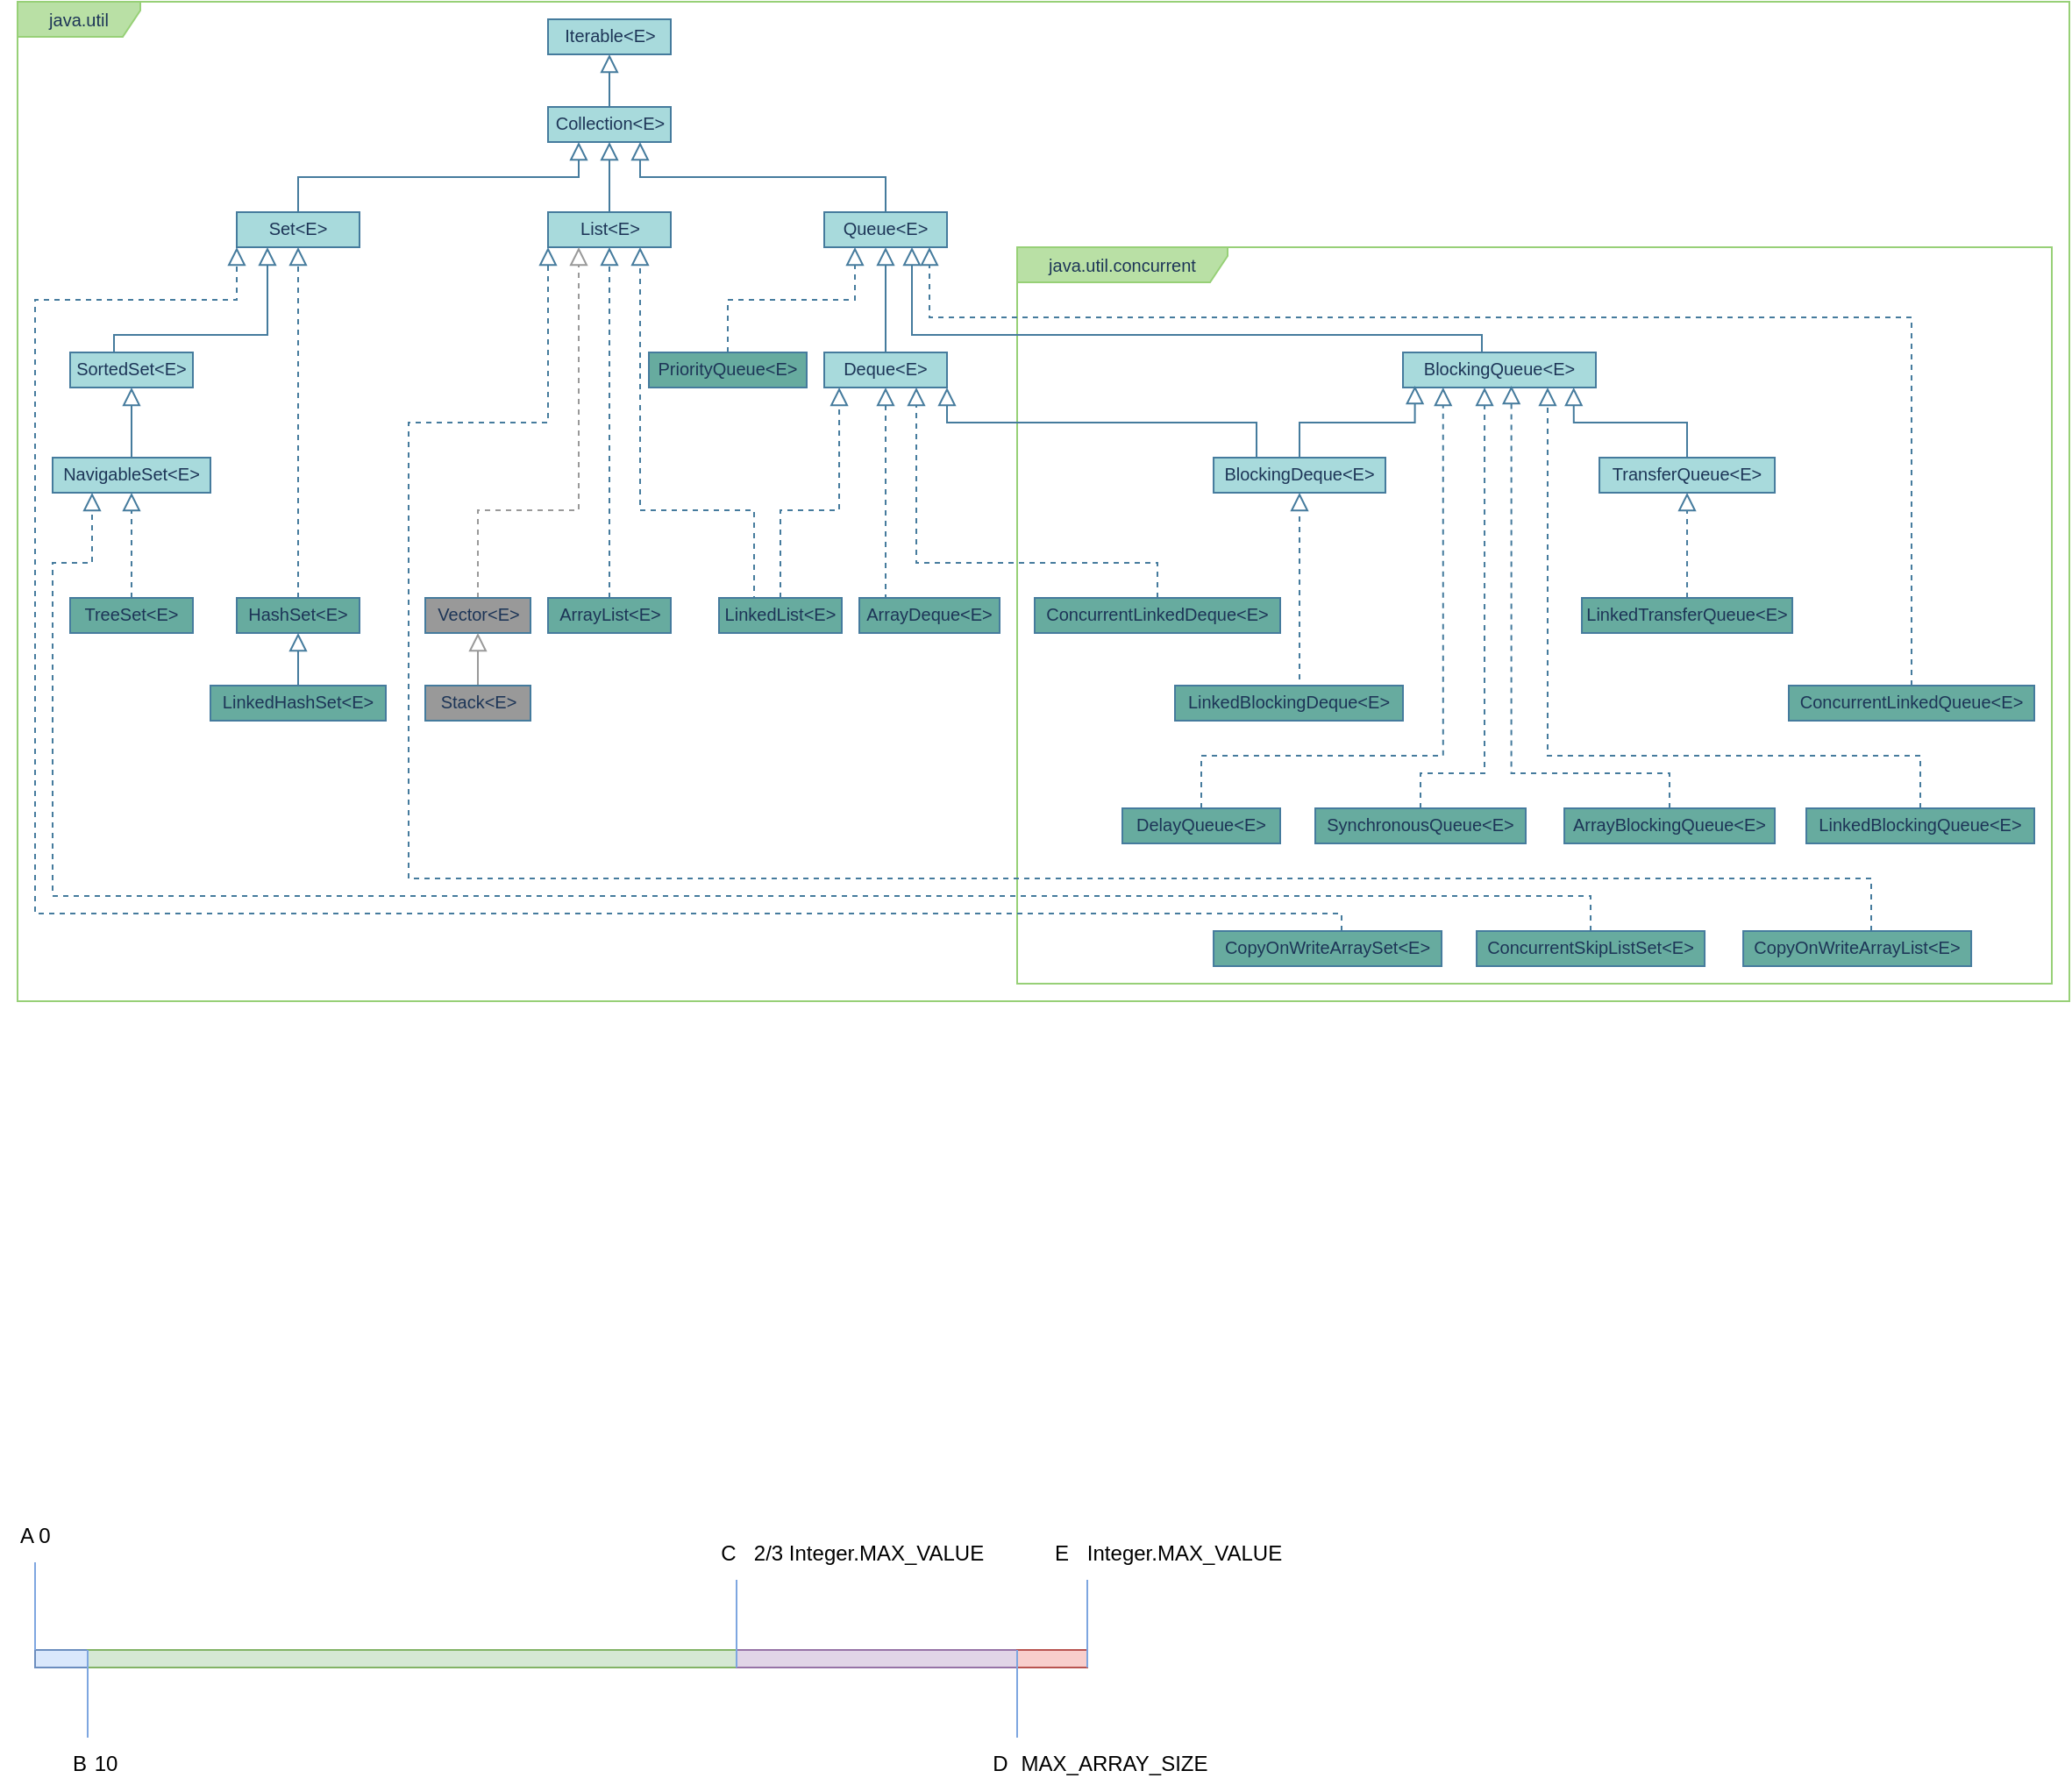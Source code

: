 <mxfile version="21.5.1" type="device" pages="2">
  <diagram id="ECv-XNJ4XRlCrGNFarUG" name="Collection">
    <mxGraphModel dx="984" dy="659" grid="1" gridSize="10" guides="1" tooltips="1" connect="1" arrows="1" fold="1" page="1" pageScale="1" pageWidth="3300" pageHeight="4681" background="none" math="0" shadow="0">
      <root>
        <mxCell id="OPeouW7zU2T9bfka8qwi-0" />
        <mxCell id="OPeouW7zU2T9bfka8qwi-1" parent="OPeouW7zU2T9bfka8qwi-0" />
        <mxCell id="vHIxbyvmSNN-OSuIzrst-0" value="java.util.concurrent" style="shape=umlFrame;whiteSpace=wrap;html=1;rounded=0;sketch=0;fontColor=#1D3557;align=center;width=120;height=20;fillColor=#B9E0A5;strokeColor=#97D077;fontStyle=0;fontSize=10;" parent="OPeouW7zU2T9bfka8qwi-1" vertex="1">
          <mxGeometry x="880" y="230" width="590" height="420" as="geometry" />
        </mxCell>
        <mxCell id="IEVo2PiqcmnSKfmIx04M-0" value="java.util" style="shape=umlFrame;whiteSpace=wrap;html=1;rounded=0;sketch=0;fontColor=#1D3557;align=center;width=70;height=20;fillColor=#B9E0A5;strokeColor=#97D077;fontStyle=0;fontSize=10;" parent="OPeouW7zU2T9bfka8qwi-1" vertex="1">
          <mxGeometry x="310" y="90" width="1170" height="570" as="geometry" />
        </mxCell>
        <mxCell id="37gNFeQTkPEJshOFGkpo-0" value="&lt;p style=&quot;margin: 4px 0px 0px; font-size: 10px;&quot;&gt;&lt;span style=&quot;font-size: 10px;&quot;&gt;Iterable&amp;lt;E&amp;gt;&lt;/span&gt;&lt;/p&gt;" style="verticalAlign=middle;align=center;overflow=fill;fontSize=10;fontFamily=Helvetica;html=1;fillColor=#A8DADC;strokeColor=#457B9D;fontColor=#1D3557;fontStyle=0" parent="OPeouW7zU2T9bfka8qwi-1" vertex="1">
          <mxGeometry x="612.5" y="100" width="70" height="20" as="geometry" />
        </mxCell>
        <mxCell id="oZgOsWf_ZYodiai_v7FT-10" style="edgeStyle=orthogonalEdgeStyle;rounded=0;sketch=0;orthogonalLoop=1;jettySize=auto;html=1;exitX=0.5;exitY=0;exitDx=0;exitDy=0;entryX=0.5;entryY=1;entryDx=0;entryDy=0;strokeColor=#457B9D;fillColor=#A8DADC;fontColor=#1D3557;endArrow=block;endFill=0;endSize=8;fontStyle=0;fontSize=10;" parent="OPeouW7zU2T9bfka8qwi-1" source="37gNFeQTkPEJshOFGkpo-1" target="37gNFeQTkPEJshOFGkpo-0" edge="1">
          <mxGeometry relative="1" as="geometry" />
        </mxCell>
        <mxCell id="37gNFeQTkPEJshOFGkpo-1" value="&lt;p style=&quot;margin: 4px 0px 0px; font-size: 10px;&quot;&gt;&lt;span style=&quot;font-size: 10px;&quot;&gt;Collection&amp;lt;E&amp;gt;&lt;/span&gt;&lt;/p&gt;" style="verticalAlign=middle;align=center;overflow=fill;fontSize=10;fontFamily=Helvetica;html=1;fillColor=#A8DADC;strokeColor=#457B9D;fontColor=#1D3557;fontStyle=0" parent="OPeouW7zU2T9bfka8qwi-1" vertex="1">
          <mxGeometry x="612.5" y="150" width="70" height="20" as="geometry" />
        </mxCell>
        <mxCell id="oZgOsWf_ZYodiai_v7FT-9" style="edgeStyle=orthogonalEdgeStyle;rounded=0;sketch=0;orthogonalLoop=1;jettySize=auto;html=1;exitX=0.5;exitY=0;exitDx=0;exitDy=0;entryX=0.5;entryY=1;entryDx=0;entryDy=0;strokeColor=#457B9D;fillColor=#A8DADC;fontColor=#1D3557;endArrow=block;endFill=0;endSize=8;fontStyle=0;fontSize=10;" parent="OPeouW7zU2T9bfka8qwi-1" source="37gNFeQTkPEJshOFGkpo-2" target="37gNFeQTkPEJshOFGkpo-1" edge="1">
          <mxGeometry relative="1" as="geometry" />
        </mxCell>
        <mxCell id="37gNFeQTkPEJshOFGkpo-2" value="&lt;p style=&quot;margin: 4px 0px 0px; font-size: 10px;&quot;&gt;&lt;span style=&quot;font-size: 10px;&quot;&gt;List&amp;lt;E&amp;gt;&lt;/span&gt;&lt;/p&gt;" style="verticalAlign=middle;align=center;overflow=fill;fontSize=10;fontFamily=Helvetica;html=1;fillColor=#A8DADC;strokeColor=#457B9D;fontColor=#1D3557;fontStyle=0" parent="OPeouW7zU2T9bfka8qwi-1" vertex="1">
          <mxGeometry x="612.5" y="210" width="70" height="20" as="geometry" />
        </mxCell>
        <mxCell id="oZgOsWf_ZYodiai_v7FT-11" style="edgeStyle=orthogonalEdgeStyle;rounded=0;sketch=0;orthogonalLoop=1;jettySize=auto;html=1;exitX=0.5;exitY=0;exitDx=0;exitDy=0;entryX=0.75;entryY=1;entryDx=0;entryDy=0;strokeColor=#457B9D;fillColor=#A8DADC;fontColor=#1D3557;endArrow=block;endFill=0;endSize=8;fontStyle=0;fontSize=10;" parent="OPeouW7zU2T9bfka8qwi-1" source="37gNFeQTkPEJshOFGkpo-3" target="37gNFeQTkPEJshOFGkpo-1" edge="1">
          <mxGeometry relative="1" as="geometry" />
        </mxCell>
        <mxCell id="37gNFeQTkPEJshOFGkpo-3" value="&lt;p style=&quot;margin: 4px 0px 0px; font-size: 10px;&quot;&gt;&lt;span style=&quot;font-size: 10px;&quot;&gt;Queue&amp;lt;E&amp;gt;&lt;/span&gt;&lt;/p&gt;" style="verticalAlign=middle;align=center;overflow=fill;fontSize=10;fontFamily=Helvetica;html=1;fillColor=#A8DADC;strokeColor=#457B9D;fontColor=#1D3557;fontStyle=0" parent="OPeouW7zU2T9bfka8qwi-1" vertex="1">
          <mxGeometry x="770" y="210" width="70" height="20" as="geometry" />
        </mxCell>
        <mxCell id="oZgOsWf_ZYodiai_v7FT-22" style="edgeStyle=orthogonalEdgeStyle;rounded=0;sketch=0;orthogonalLoop=1;jettySize=auto;html=1;exitX=0.5;exitY=0;exitDx=0;exitDy=0;strokeColor=#457B9D;fillColor=#A8DADC;fontColor=#1D3557;endArrow=block;endFill=0;endSize=8;fontStyle=0;fontSize=10;entryX=0.5;entryY=1;entryDx=0;entryDy=0;" parent="OPeouW7zU2T9bfka8qwi-1" source="37gNFeQTkPEJshOFGkpo-4" target="37gNFeQTkPEJshOFGkpo-3" edge="1">
          <mxGeometry relative="1" as="geometry">
            <Array as="points">
              <mxPoint x="805" y="290" />
            </Array>
            <mxPoint x="810" y="240" as="targetPoint" />
          </mxGeometry>
        </mxCell>
        <mxCell id="37gNFeQTkPEJshOFGkpo-4" value="&lt;p style=&quot;margin: 4px 0px 0px; font-size: 10px;&quot;&gt;&lt;span style=&quot;font-size: 10px;&quot;&gt;Deque&amp;lt;E&amp;gt;&lt;/span&gt;&lt;/p&gt;" style="verticalAlign=middle;align=center;overflow=fill;fontSize=10;fontFamily=Helvetica;html=1;fillColor=#A8DADC;strokeColor=#457B9D;fontColor=#1D3557;fontStyle=0" parent="OPeouW7zU2T9bfka8qwi-1" vertex="1">
          <mxGeometry x="770" y="290" width="70" height="20" as="geometry" />
        </mxCell>
        <mxCell id="oZgOsWf_ZYodiai_v7FT-25" style="edgeStyle=orthogonalEdgeStyle;rounded=0;sketch=0;orthogonalLoop=1;jettySize=auto;html=1;exitX=0.5;exitY=0;exitDx=0;exitDy=0;fillColor=#A8DADC;fontColor=#1D3557;endArrow=block;endFill=0;endSize=8;dashed=1;strokeColor=#999999;fontStyle=0;fontSize=10;entryX=0.25;entryY=1;entryDx=0;entryDy=0;" parent="OPeouW7zU2T9bfka8qwi-1" source="37gNFeQTkPEJshOFGkpo-5" target="37gNFeQTkPEJshOFGkpo-2" edge="1">
          <mxGeometry relative="1" as="geometry">
            <Array as="points">
              <mxPoint x="572.5" y="380" />
              <mxPoint x="630.5" y="380" />
            </Array>
            <mxPoint x="632.5" y="240" as="targetPoint" />
          </mxGeometry>
        </mxCell>
        <mxCell id="37gNFeQTkPEJshOFGkpo-5" value="&lt;p style=&quot;margin: 4px 0px 0px; font-size: 10px;&quot;&gt;&lt;span style=&quot;font-size: 10px;&quot;&gt;Vector&amp;lt;E&amp;gt;&lt;/span&gt;&lt;/p&gt;" style="verticalAlign=middle;align=center;overflow=fill;fontSize=10;fontFamily=Helvetica;html=1;strokeColor=#457B9D;fontColor=#1D3557;fillColor=#999999;fontStyle=0" parent="OPeouW7zU2T9bfka8qwi-1" vertex="1">
          <mxGeometry x="542.5" y="430" width="60" height="20" as="geometry" />
        </mxCell>
        <mxCell id="oZgOsWf_ZYodiai_v7FT-24" style="edgeStyle=orthogonalEdgeStyle;rounded=0;sketch=0;orthogonalLoop=1;jettySize=auto;html=1;exitX=0.5;exitY=0;exitDx=0;exitDy=0;entryX=0.5;entryY=1;entryDx=0;entryDy=0;strokeColor=#457B9D;fillColor=#A8DADC;fontColor=#1D3557;endArrow=block;endFill=0;endSize=8;dashed=1;fontStyle=0;fontSize=10;" parent="OPeouW7zU2T9bfka8qwi-1" source="37gNFeQTkPEJshOFGkpo-6" target="37gNFeQTkPEJshOFGkpo-2" edge="1">
          <mxGeometry relative="1" as="geometry" />
        </mxCell>
        <mxCell id="37gNFeQTkPEJshOFGkpo-6" value="&lt;p style=&quot;margin: 4px 0px 0px; font-size: 10px;&quot;&gt;&lt;span style=&quot;font-size: 10px;&quot;&gt;ArrayList&amp;lt;E&amp;gt;&lt;/span&gt;&lt;/p&gt;" style="verticalAlign=middle;align=center;overflow=fill;fontSize=10;fontFamily=Helvetica;html=1;strokeColor=#457B9D;fontColor=#1D3557;fillColor=#67AB9F;fontStyle=0" parent="OPeouW7zU2T9bfka8qwi-1" vertex="1">
          <mxGeometry x="612.5" y="430" width="70" height="20" as="geometry" />
        </mxCell>
        <mxCell id="oZgOsWf_ZYodiai_v7FT-23" style="edgeStyle=orthogonalEdgeStyle;rounded=0;sketch=0;orthogonalLoop=1;jettySize=auto;html=1;exitX=0.5;exitY=0;exitDx=0;exitDy=0;strokeColor=#457B9D;fillColor=#A8DADC;fontColor=#1D3557;entryX=0.122;entryY=1;entryDx=0;entryDy=0;entryPerimeter=0;endArrow=block;endFill=0;endSize=8;dashed=1;fontStyle=0;fontSize=10;" parent="OPeouW7zU2T9bfka8qwi-1" source="37gNFeQTkPEJshOFGkpo-7" target="37gNFeQTkPEJshOFGkpo-4" edge="1">
          <mxGeometry relative="1" as="geometry">
            <mxPoint x="877" y="322" as="targetPoint" />
            <Array as="points">
              <mxPoint x="745" y="380" />
              <mxPoint x="779" y="380" />
            </Array>
          </mxGeometry>
        </mxCell>
        <mxCell id="oZgOsWf_ZYodiai_v7FT-26" style="edgeStyle=orthogonalEdgeStyle;rounded=0;sketch=0;orthogonalLoop=1;jettySize=auto;html=1;exitX=0.25;exitY=0;exitDx=0;exitDy=0;entryX=0.75;entryY=1;entryDx=0;entryDy=0;strokeColor=#457B9D;fillColor=#A8DADC;fontColor=#1D3557;endArrow=block;endFill=0;endSize=8;dashed=1;fontStyle=0;fontSize=10;" parent="OPeouW7zU2T9bfka8qwi-1" target="37gNFeQTkPEJshOFGkpo-2" edge="1">
          <mxGeometry relative="1" as="geometry">
            <Array as="points">
              <mxPoint x="730" y="430" />
              <mxPoint x="730" y="380" />
              <mxPoint x="665" y="380" />
            </Array>
            <mxPoint x="710" y="430" as="sourcePoint" />
          </mxGeometry>
        </mxCell>
        <mxCell id="37gNFeQTkPEJshOFGkpo-7" value="&lt;p style=&quot;margin: 4px 0px 0px; font-size: 10px;&quot;&gt;&lt;span style=&quot;font-size: 10px;&quot;&gt;LinkedList&amp;lt;E&amp;gt;&lt;/span&gt;&lt;/p&gt;" style="verticalAlign=middle;align=center;overflow=fill;fontSize=10;fontFamily=Helvetica;html=1;strokeColor=#457B9D;fontColor=#1D3557;fillColor=#67AB9F;fontStyle=0" parent="OPeouW7zU2T9bfka8qwi-1" vertex="1">
          <mxGeometry x="710" y="430" width="70" height="20" as="geometry" />
        </mxCell>
        <mxCell id="oZgOsWf_ZYodiai_v7FT-49" style="edgeStyle=orthogonalEdgeStyle;rounded=0;sketch=0;orthogonalLoop=1;jettySize=auto;html=1;exitX=0.5;exitY=0;exitDx=0;exitDy=0;strokeColor=#457B9D;fillColor=#A8DADC;fontColor=#1D3557;endArrow=block;endFill=0;endSize=8;fontStyle=0;fontSize=10;" parent="OPeouW7zU2T9bfka8qwi-1" source="37gNFeQTkPEJshOFGkpo-8" edge="1">
          <mxGeometry relative="1" as="geometry">
            <mxPoint x="820" y="230" as="targetPoint" />
            <Array as="points">
              <mxPoint x="1145" y="290" />
              <mxPoint x="1145" y="280" />
              <mxPoint x="820" y="280" />
            </Array>
          </mxGeometry>
        </mxCell>
        <mxCell id="37gNFeQTkPEJshOFGkpo-8" value="&lt;p style=&quot;margin: 4px 0px 0px; font-size: 10px;&quot;&gt;&lt;span style=&quot;font-size: 10px;&quot;&gt;BlockingQueue&amp;lt;E&amp;gt;&lt;/span&gt;&lt;/p&gt;" style="verticalAlign=middle;align=center;overflow=fill;fontSize=10;fontFamily=Helvetica;html=1;fillColor=#A8DADC;strokeColor=#457B9D;fontColor=#1D3557;fontStyle=0" parent="OPeouW7zU2T9bfka8qwi-1" vertex="1">
          <mxGeometry x="1100" y="290" width="110" height="20" as="geometry" />
        </mxCell>
        <mxCell id="oZgOsWf_ZYodiai_v7FT-7" style="edgeStyle=orthogonalEdgeStyle;rounded=0;sketch=0;orthogonalLoop=1;jettySize=auto;html=1;exitX=0.25;exitY=0;exitDx=0;exitDy=0;strokeColor=#457B9D;fillColor=#A8DADC;fontColor=#1D3557;endArrow=block;endFill=0;endSize=8;fontStyle=0;fontSize=10;entryX=1;entryY=1;entryDx=0;entryDy=0;" parent="OPeouW7zU2T9bfka8qwi-1" source="37gNFeQTkPEJshOFGkpo-9" target="37gNFeQTkPEJshOFGkpo-4" edge="1">
          <mxGeometry relative="1" as="geometry">
            <mxPoint x="890" y="309" as="targetPoint" />
            <Array as="points">
              <mxPoint x="1015" y="330" />
              <mxPoint x="865" y="330" />
            </Array>
          </mxGeometry>
        </mxCell>
        <mxCell id="oZgOsWf_ZYodiai_v7FT-32" style="edgeStyle=orthogonalEdgeStyle;rounded=0;sketch=0;orthogonalLoop=1;jettySize=auto;html=1;exitX=0.5;exitY=0;exitDx=0;exitDy=0;entryX=0.062;entryY=0.95;entryDx=0;entryDy=0;entryPerimeter=0;strokeColor=#457B9D;fillColor=#A8DADC;fontColor=#1D3557;endArrow=block;endFill=0;endSize=8;fontStyle=0;fontSize=10;" parent="OPeouW7zU2T9bfka8qwi-1" source="37gNFeQTkPEJshOFGkpo-9" target="37gNFeQTkPEJshOFGkpo-8" edge="1">
          <mxGeometry relative="1" as="geometry" />
        </mxCell>
        <mxCell id="37gNFeQTkPEJshOFGkpo-9" value="&lt;p style=&quot;margin: 4px 0px 0px; font-size: 10px;&quot;&gt;&lt;span style=&quot;font-size: 10px;&quot;&gt;BlockingDeque&amp;lt;E&amp;gt;&lt;/span&gt;&lt;/p&gt;" style="verticalAlign=middle;align=center;overflow=fill;fontSize=10;fontFamily=Helvetica;html=1;fillColor=#A8DADC;strokeColor=#457B9D;fontColor=#1D3557;fontStyle=0" parent="OPeouW7zU2T9bfka8qwi-1" vertex="1">
          <mxGeometry x="992.02" y="350" width="97.98" height="20" as="geometry" />
        </mxCell>
        <mxCell id="oZgOsWf_ZYodiai_v7FT-47" style="edgeStyle=orthogonalEdgeStyle;rounded=0;sketch=0;orthogonalLoop=1;jettySize=auto;html=1;exitX=0.5;exitY=0;exitDx=0;exitDy=0;entryX=0.5;entryY=1;entryDx=0;entryDy=0;strokeColor=#457B9D;fillColor=#A8DADC;fontColor=#1D3557;endArrow=block;endFill=0;endSize=8;dashed=1;fontStyle=0;fontSize=10;" parent="OPeouW7zU2T9bfka8qwi-1" source="oZgOsWf_ZYodiai_v7FT-0" target="37gNFeQTkPEJshOFGkpo-4" edge="1">
          <mxGeometry relative="1" as="geometry">
            <Array as="points">
              <mxPoint x="805" y="430" />
            </Array>
          </mxGeometry>
        </mxCell>
        <mxCell id="oZgOsWf_ZYodiai_v7FT-0" value="&lt;p style=&quot;margin: 4px 0px 0px; font-size: 10px;&quot;&gt;&lt;span style=&quot;font-size: 10px;&quot;&gt;ArrayDeque&amp;lt;E&amp;gt;&lt;/span&gt;&lt;/p&gt;" style="verticalAlign=middle;align=center;overflow=fill;fontSize=10;fontFamily=Helvetica;html=1;strokeColor=#457B9D;fontColor=#1D3557;fillColor=#67AB9F;fontStyle=0" parent="OPeouW7zU2T9bfka8qwi-1" vertex="1">
          <mxGeometry x="790" y="430" width="80" height="20" as="geometry" />
        </mxCell>
        <mxCell id="oZgOsWf_ZYodiai_v7FT-34" style="edgeStyle=orthogonalEdgeStyle;rounded=0;sketch=0;orthogonalLoop=1;jettySize=auto;html=1;exitX=0.5;exitY=0;exitDx=0;exitDy=0;entryX=0.885;entryY=1;entryDx=0;entryDy=0;entryPerimeter=0;strokeColor=#457B9D;fillColor=#A8DADC;fontColor=#1D3557;endArrow=block;endFill=0;endSize=8;fontStyle=0;fontSize=10;" parent="OPeouW7zU2T9bfka8qwi-1" source="oZgOsWf_ZYodiai_v7FT-3" target="37gNFeQTkPEJshOFGkpo-8" edge="1">
          <mxGeometry relative="1" as="geometry" />
        </mxCell>
        <mxCell id="oZgOsWf_ZYodiai_v7FT-3" value="&lt;p style=&quot;margin: 4px 0px 0px; font-size: 10px;&quot;&gt;&lt;span style=&quot;font-size: 10px;&quot;&gt;TransferQueue&amp;lt;E&amp;gt;&lt;/span&gt;&lt;/p&gt;" style="verticalAlign=middle;align=center;overflow=fill;fontSize=10;fontFamily=Helvetica;html=1;fillColor=#A8DADC;strokeColor=#457B9D;fontColor=#1D3557;fontStyle=0" parent="OPeouW7zU2T9bfka8qwi-1" vertex="1">
          <mxGeometry x="1212.02" y="350" width="100" height="20" as="geometry" />
        </mxCell>
        <mxCell id="oZgOsWf_ZYodiai_v7FT-48" style="edgeStyle=orthogonalEdgeStyle;rounded=0;sketch=0;orthogonalLoop=1;jettySize=auto;html=1;exitX=0.75;exitY=0;exitDx=0;exitDy=0;entryX=0.5;entryY=1;entryDx=0;entryDy=0;strokeColor=#457B9D;fillColor=#A8DADC;fontColor=#1D3557;endArrow=block;endFill=0;endSize=8;dashed=1;fontStyle=0;fontSize=10;" parent="OPeouW7zU2T9bfka8qwi-1" source="oZgOsWf_ZYodiai_v7FT-12" target="37gNFeQTkPEJshOFGkpo-9" edge="1">
          <mxGeometry relative="1" as="geometry">
            <Array as="points">
              <mxPoint x="1068" y="490" />
              <mxPoint x="1040" y="490" />
              <mxPoint x="1040" y="500" />
              <mxPoint x="1041" y="500" />
            </Array>
          </mxGeometry>
        </mxCell>
        <mxCell id="oZgOsWf_ZYodiai_v7FT-12" value="&lt;p style=&quot;margin: 4px 0px 0px; font-size: 10px;&quot;&gt;&lt;span style=&quot;font-size: 10px;&quot;&gt;LinkedBlockingDeque&amp;lt;E&amp;gt;&lt;/span&gt;&lt;/p&gt;" style="verticalAlign=middle;align=center;overflow=fill;fontSize=10;fontFamily=Helvetica;html=1;strokeColor=#457B9D;fontColor=#1D3557;fillColor=#67AB9F;fontStyle=0" parent="OPeouW7zU2T9bfka8qwi-1" vertex="1">
          <mxGeometry x="970" y="480" width="130" height="20" as="geometry" />
        </mxCell>
        <mxCell id="oZgOsWf_ZYodiai_v7FT-44" style="edgeStyle=orthogonalEdgeStyle;rounded=0;sketch=0;orthogonalLoop=1;jettySize=auto;html=1;exitX=0.5;exitY=0;exitDx=0;exitDy=0;entryX=0.562;entryY=0.95;entryDx=0;entryDy=0;entryPerimeter=0;strokeColor=#457B9D;fillColor=#A8DADC;fontColor=#1D3557;endArrow=block;endFill=0;endSize=8;dashed=1;fontStyle=0;fontSize=10;" parent="OPeouW7zU2T9bfka8qwi-1" source="oZgOsWf_ZYodiai_v7FT-13" target="37gNFeQTkPEJshOFGkpo-8" edge="1">
          <mxGeometry relative="1" as="geometry">
            <Array as="points">
              <mxPoint x="1252" y="530" />
              <mxPoint x="1162" y="530" />
            </Array>
          </mxGeometry>
        </mxCell>
        <mxCell id="oZgOsWf_ZYodiai_v7FT-13" value="&lt;p style=&quot;margin: 4px 0px 0px; font-size: 10px;&quot;&gt;&lt;span style=&quot;font-size: 10px;&quot;&gt;ArrayBlockingQueue&amp;lt;E&amp;gt;&lt;/span&gt;&lt;/p&gt;" style="verticalAlign=middle;align=center;overflow=fill;fontSize=10;fontFamily=Helvetica;html=1;strokeColor=#457B9D;fontColor=#1D3557;fillColor=#67AB9F;fontStyle=0" parent="OPeouW7zU2T9bfka8qwi-1" vertex="1">
          <mxGeometry x="1192.02" y="550" width="120" height="20" as="geometry" />
        </mxCell>
        <mxCell id="oZgOsWf_ZYodiai_v7FT-29" style="edgeStyle=orthogonalEdgeStyle;rounded=0;sketch=0;orthogonalLoop=1;jettySize=auto;html=1;exitX=0.5;exitY=0;exitDx=0;exitDy=0;entryX=0.75;entryY=1;entryDx=0;entryDy=0;strokeColor=#457B9D;fillColor=#A8DADC;fontColor=#1D3557;endArrow=block;endFill=0;endSize=8;dashed=1;fontStyle=0;fontSize=10;" parent="OPeouW7zU2T9bfka8qwi-1" source="oZgOsWf_ZYodiai_v7FT-14" target="37gNFeQTkPEJshOFGkpo-4" edge="1">
          <mxGeometry relative="1" as="geometry">
            <Array as="points">
              <mxPoint x="960" y="410" />
              <mxPoint x="823" y="410" />
            </Array>
          </mxGeometry>
        </mxCell>
        <mxCell id="oZgOsWf_ZYodiai_v7FT-14" value="&lt;p style=&quot;margin: 4px 0px 0px; font-size: 10px;&quot;&gt;&lt;span style=&quot;font-size: 10px;&quot;&gt;ConcurrentLinkedDeque&amp;lt;E&amp;gt;&lt;/span&gt;&lt;/p&gt;" style="verticalAlign=middle;align=center;overflow=fill;fontSize=10;fontFamily=Helvetica;html=1;strokeColor=#457B9D;fontColor=#1D3557;fillColor=#67AB9F;fontStyle=0" parent="OPeouW7zU2T9bfka8qwi-1" vertex="1">
          <mxGeometry x="890" y="430" width="140" height="20" as="geometry" />
        </mxCell>
        <mxCell id="oZgOsWf_ZYodiai_v7FT-54" style="edgeStyle=orthogonalEdgeStyle;rounded=0;sketch=0;orthogonalLoop=1;jettySize=auto;html=1;exitX=0.5;exitY=0;exitDx=0;exitDy=0;strokeColor=#457B9D;fillColor=#A8DADC;fontColor=#1D3557;endArrow=block;endFill=0;endSize=8;dashed=1;fontStyle=0;fontSize=10;" parent="OPeouW7zU2T9bfka8qwi-1" source="oZgOsWf_ZYodiai_v7FT-16" edge="1">
          <mxGeometry relative="1" as="geometry">
            <mxPoint x="830" y="230" as="targetPoint" />
            <Array as="points">
              <mxPoint x="1390" y="270" />
              <mxPoint x="830" y="270" />
            </Array>
            <mxPoint x="1372.5" y="480" as="sourcePoint" />
          </mxGeometry>
        </mxCell>
        <mxCell id="oZgOsWf_ZYodiai_v7FT-16" value="&lt;p style=&quot;margin: 4px 0px 0px; font-size: 10px;&quot;&gt;&lt;span style=&quot;font-size: 10px;&quot;&gt;ConcurrentLinkedQueue&amp;lt;E&amp;gt;&lt;/span&gt;&lt;/p&gt;" style="verticalAlign=middle;align=center;overflow=fill;fontSize=10;fontFamily=Helvetica;html=1;strokeColor=#457B9D;fontColor=#1D3557;fillColor=#67AB9F;fontStyle=0" parent="OPeouW7zU2T9bfka8qwi-1" vertex="1">
          <mxGeometry x="1320" y="480" width="140" height="20" as="geometry" />
        </mxCell>
        <mxCell id="oZgOsWf_ZYodiai_v7FT-46" style="edgeStyle=orthogonalEdgeStyle;rounded=0;sketch=0;orthogonalLoop=1;jettySize=auto;html=1;exitX=0.5;exitY=0;exitDx=0;exitDy=0;entryX=0.75;entryY=1;entryDx=0;entryDy=0;strokeColor=#457B9D;fillColor=#A8DADC;fontColor=#1D3557;endArrow=block;endFill=0;endSize=8;dashed=1;fontStyle=0;fontSize=10;" parent="OPeouW7zU2T9bfka8qwi-1" source="oZgOsWf_ZYodiai_v7FT-35" target="37gNFeQTkPEJshOFGkpo-8" edge="1">
          <mxGeometry relative="1" as="geometry">
            <Array as="points">
              <mxPoint x="1395" y="520" />
              <mxPoint x="1183" y="520" />
            </Array>
          </mxGeometry>
        </mxCell>
        <mxCell id="oZgOsWf_ZYodiai_v7FT-35" value="&lt;p style=&quot;margin: 4px 0px 0px; font-size: 10px;&quot;&gt;&lt;span style=&quot;font-size: 10px;&quot;&gt;LinkedBlockingQueue&amp;lt;E&amp;gt;&lt;/span&gt;&lt;/p&gt;" style="verticalAlign=middle;align=center;overflow=fill;fontSize=10;fontFamily=Helvetica;html=1;strokeColor=#457B9D;fontColor=#1D3557;fillColor=#67AB9F;fontStyle=0" parent="OPeouW7zU2T9bfka8qwi-1" vertex="1">
          <mxGeometry x="1330" y="550" width="130" height="20" as="geometry" />
        </mxCell>
        <mxCell id="oZgOsWf_ZYodiai_v7FT-43" style="edgeStyle=orthogonalEdgeStyle;rounded=0;sketch=0;orthogonalLoop=1;jettySize=auto;html=1;exitX=0.5;exitY=0;exitDx=0;exitDy=0;entryX=0.423;entryY=1;entryDx=0;entryDy=0;entryPerimeter=0;strokeColor=#457B9D;fillColor=#A8DADC;fontColor=#1D3557;endArrow=block;endFill=0;endSize=8;dashed=1;fontStyle=0;fontSize=10;" parent="OPeouW7zU2T9bfka8qwi-1" source="oZgOsWf_ZYodiai_v7FT-36" target="37gNFeQTkPEJshOFGkpo-8" edge="1">
          <mxGeometry relative="1" as="geometry">
            <Array as="points">
              <mxPoint x="1110" y="530" />
              <mxPoint x="1147" y="530" />
            </Array>
          </mxGeometry>
        </mxCell>
        <mxCell id="oZgOsWf_ZYodiai_v7FT-36" value="&lt;p style=&quot;margin: 4px 0px 0px; font-size: 10px;&quot;&gt;&lt;span style=&quot;font-size: 10px;&quot;&gt;SynchronousQueue&amp;lt;E&amp;gt;&lt;/span&gt;&lt;/p&gt;" style="verticalAlign=middle;align=center;overflow=fill;fontSize=10;fontFamily=Helvetica;html=1;strokeColor=#457B9D;fontColor=#1D3557;fillColor=#67AB9F;fontStyle=0" parent="OPeouW7zU2T9bfka8qwi-1" vertex="1">
          <mxGeometry x="1050" y="550" width="120" height="20" as="geometry" />
        </mxCell>
        <mxCell id="oZgOsWf_ZYodiai_v7FT-42" style="edgeStyle=orthogonalEdgeStyle;rounded=0;sketch=0;orthogonalLoop=1;jettySize=auto;html=1;exitX=0.5;exitY=0;exitDx=0;exitDy=0;entryX=0.208;entryY=1;entryDx=0;entryDy=0;entryPerimeter=0;strokeColor=#457B9D;fillColor=#A8DADC;fontColor=#1D3557;endArrow=block;endFill=0;endSize=8;dashed=1;fontStyle=0;fontSize=10;" parent="OPeouW7zU2T9bfka8qwi-1" source="oZgOsWf_ZYodiai_v7FT-40" target="37gNFeQTkPEJshOFGkpo-8" edge="1">
          <mxGeometry relative="1" as="geometry">
            <Array as="points">
              <mxPoint x="985" y="520" />
              <mxPoint x="1123" y="520" />
            </Array>
          </mxGeometry>
        </mxCell>
        <mxCell id="oZgOsWf_ZYodiai_v7FT-40" value="&lt;p style=&quot;margin: 4px 0px 0px; font-size: 10px;&quot;&gt;&lt;span style=&quot;font-size: 10px;&quot;&gt;DelayQueue&amp;lt;E&amp;gt;&lt;/span&gt;&lt;/p&gt;" style="verticalAlign=middle;align=center;overflow=fill;fontSize=10;fontFamily=Helvetica;html=1;strokeColor=#457B9D;fontColor=#1D3557;fillColor=#67AB9F;fontStyle=0" parent="OPeouW7zU2T9bfka8qwi-1" vertex="1">
          <mxGeometry x="940" y="550" width="90" height="20" as="geometry" />
        </mxCell>
        <mxCell id="oZgOsWf_ZYodiai_v7FT-51" style="edgeStyle=orthogonalEdgeStyle;rounded=0;sketch=0;orthogonalLoop=1;jettySize=auto;html=1;exitX=0.5;exitY=0;exitDx=0;exitDy=0;entryX=0.5;entryY=1;entryDx=0;entryDy=0;strokeColor=#457B9D;fillColor=#A8DADC;fontColor=#1D3557;endArrow=block;endFill=0;endSize=8;dashed=1;fontStyle=0;fontSize=10;" parent="OPeouW7zU2T9bfka8qwi-1" source="oZgOsWf_ZYodiai_v7FT-50" target="oZgOsWf_ZYodiai_v7FT-3" edge="1">
          <mxGeometry relative="1" as="geometry" />
        </mxCell>
        <mxCell id="oZgOsWf_ZYodiai_v7FT-50" value="&lt;p style=&quot;margin: 4px 0px 0px; font-size: 10px;&quot;&gt;&lt;span style=&quot;font-size: 10px;&quot;&gt;LinkedTransferQueue&amp;lt;E&amp;gt;&lt;/span&gt;&lt;/p&gt;" style="verticalAlign=middle;align=center;overflow=fill;fontSize=10;fontFamily=Helvetica;html=1;strokeColor=#457B9D;fontColor=#1D3557;fillColor=#67AB9F;fontStyle=0" parent="OPeouW7zU2T9bfka8qwi-1" vertex="1">
          <mxGeometry x="1202.02" y="430" width="120" height="20" as="geometry" />
        </mxCell>
        <mxCell id="BzN7DT4VpjljtK52MReR-2" style="edgeStyle=orthogonalEdgeStyle;rounded=0;sketch=0;orthogonalLoop=1;jettySize=auto;html=1;exitX=0.5;exitY=0;exitDx=0;exitDy=0;entryX=0.25;entryY=1;entryDx=0;entryDy=0;strokeColor=#457B9D;fillColor=#A8DADC;fontColor=#1D3557;endArrow=block;endFill=0;endSize=8;dashed=1;fontStyle=0;fontSize=10;" parent="OPeouW7zU2T9bfka8qwi-1" source="BzN7DT4VpjljtK52MReR-0" target="37gNFeQTkPEJshOFGkpo-3" edge="1">
          <mxGeometry relative="1" as="geometry">
            <Array as="points">
              <mxPoint x="715" y="260" />
              <mxPoint x="788" y="260" />
            </Array>
          </mxGeometry>
        </mxCell>
        <mxCell id="BzN7DT4VpjljtK52MReR-0" value="&lt;p style=&quot;margin: 4px 0px 0px; font-size: 10px;&quot;&gt;&lt;span style=&quot;font-size: 10px;&quot;&gt;PriorityQueue&amp;lt;E&amp;gt;&lt;/span&gt;&lt;/p&gt;" style="verticalAlign=middle;align=center;overflow=fill;fontSize=10;fontFamily=Helvetica;html=1;strokeColor=#457B9D;fontColor=#1D3557;fillColor=#67AB9F;fontStyle=0" parent="OPeouW7zU2T9bfka8qwi-1" vertex="1">
          <mxGeometry x="670" y="290" width="90" height="20" as="geometry" />
        </mxCell>
        <mxCell id="5WqwSF33o4IKvHc-D1Ey-1" style="edgeStyle=orthogonalEdgeStyle;rounded=0;sketch=0;orthogonalLoop=1;jettySize=auto;html=1;exitX=0.5;exitY=0;exitDx=0;exitDy=0;strokeColor=#457B9D;fillColor=#A8DADC;fontColor=#1D3557;endArrow=block;endFill=0;endSize=8;dashed=1;fontStyle=0;fontSize=10;entryX=0;entryY=1;entryDx=0;entryDy=0;" parent="OPeouW7zU2T9bfka8qwi-1" target="37gNFeQTkPEJshOFGkpo-2" edge="1">
          <mxGeometry relative="1" as="geometry">
            <Array as="points">
              <mxPoint x="1367" y="590" />
              <mxPoint x="533" y="590" />
              <mxPoint x="533" y="330" />
              <mxPoint x="613" y="330" />
            </Array>
            <mxPoint x="1367.02" y="620" as="sourcePoint" />
            <mxPoint x="639" y="230" as="targetPoint" />
          </mxGeometry>
        </mxCell>
        <mxCell id="5WqwSF33o4IKvHc-D1Ey-0" value="&lt;p style=&quot;margin: 4px 0px 0px; font-size: 10px;&quot;&gt;&lt;span style=&quot;font-size: 10px;&quot;&gt;CopyOnWriteArrayList&amp;lt;E&amp;gt;&lt;/span&gt;&lt;/p&gt;" style="verticalAlign=middle;align=center;overflow=fill;fontSize=10;fontFamily=Helvetica;html=1;strokeColor=#457B9D;fontColor=#1D3557;fillColor=#67AB9F;fontStyle=0" parent="OPeouW7zU2T9bfka8qwi-1" vertex="1">
          <mxGeometry x="1294.04" y="620" width="130" height="20" as="geometry" />
        </mxCell>
        <mxCell id="5WqwSF33o4IKvHc-D1Ey-3" style="edgeStyle=orthogonalEdgeStyle;rounded=0;sketch=0;orthogonalLoop=1;jettySize=auto;html=1;exitX=0.5;exitY=0;exitDx=0;exitDy=0;entryX=0.25;entryY=1;entryDx=0;entryDy=0;strokeColor=#457B9D;fillColor=#A8DADC;fontColor=#1D3557;endArrow=block;endFill=0;endSize=8;fontStyle=0;fontSize=10;" parent="OPeouW7zU2T9bfka8qwi-1" source="5WqwSF33o4IKvHc-D1Ey-2" target="37gNFeQTkPEJshOFGkpo-1" edge="1">
          <mxGeometry relative="1" as="geometry" />
        </mxCell>
        <mxCell id="5WqwSF33o4IKvHc-D1Ey-2" value="&lt;p style=&quot;margin: 4px 0px 0px; font-size: 10px;&quot;&gt;&lt;span style=&quot;font-size: 10px;&quot;&gt;Set&amp;lt;E&amp;gt;&lt;/span&gt;&lt;/p&gt;" style="verticalAlign=middle;align=center;overflow=fill;fontSize=10;fontFamily=Helvetica;html=1;fillColor=#A8DADC;strokeColor=#457B9D;fontColor=#1D3557;fontStyle=0" parent="OPeouW7zU2T9bfka8qwi-1" vertex="1">
          <mxGeometry x="435" y="210" width="70" height="20" as="geometry" />
        </mxCell>
        <mxCell id="22r1N0NHHugm1OHg4VpL-8" style="edgeStyle=orthogonalEdgeStyle;rounded=0;sketch=0;orthogonalLoop=1;jettySize=auto;html=1;exitX=0.5;exitY=0;exitDx=0;exitDy=0;entryX=0.25;entryY=1;entryDx=0;entryDy=0;strokeColor=#457B9D;fillColor=#A8DADC;fontFamily=Helvetica;fontColor=#1D3557;endArrow=block;endFill=0;endSize=8;fontStyle=0;fontSize=10;" parent="OPeouW7zU2T9bfka8qwi-1" source="5WqwSF33o4IKvHc-D1Ey-4" target="5WqwSF33o4IKvHc-D1Ey-2" edge="1">
          <mxGeometry relative="1" as="geometry">
            <Array as="points">
              <mxPoint x="365" y="280" />
              <mxPoint x="453" y="280" />
            </Array>
          </mxGeometry>
        </mxCell>
        <mxCell id="5WqwSF33o4IKvHc-D1Ey-4" value="&lt;p style=&quot;margin: 4px 0px 0px; font-size: 10px;&quot;&gt;&lt;span style=&quot;font-size: 10px;&quot;&gt;SortedSet&amp;lt;E&amp;gt;&lt;/span&gt;&lt;/p&gt;" style="verticalAlign=middle;align=center;overflow=fill;fontSize=10;fontFamily=Helvetica;html=1;fillColor=#A8DADC;strokeColor=#457B9D;fontColor=#1D3557;fontStyle=0" parent="OPeouW7zU2T9bfka8qwi-1" vertex="1">
          <mxGeometry x="340" y="290" width="70" height="20" as="geometry" />
        </mxCell>
        <mxCell id="22r1N0NHHugm1OHg4VpL-9" style="edgeStyle=orthogonalEdgeStyle;rounded=0;sketch=0;orthogonalLoop=1;jettySize=auto;html=1;exitX=0.5;exitY=0;exitDx=0;exitDy=0;entryX=0.5;entryY=1;entryDx=0;entryDy=0;strokeColor=#457B9D;fillColor=#A8DADC;fontFamily=Helvetica;fontColor=#1D3557;endArrow=block;endFill=0;endSize=8;fontStyle=0;fontSize=10;" parent="OPeouW7zU2T9bfka8qwi-1" source="22r1N0NHHugm1OHg4VpL-2" target="5WqwSF33o4IKvHc-D1Ey-4" edge="1">
          <mxGeometry relative="1" as="geometry" />
        </mxCell>
        <mxCell id="22r1N0NHHugm1OHg4VpL-2" value="&lt;p style=&quot;margin: 4px 0px 0px; font-size: 10px;&quot;&gt;&lt;span style=&quot;font-size: 10px;&quot;&gt;NavigableSet&amp;lt;E&amp;gt;&lt;/span&gt;&lt;/p&gt;" style="verticalAlign=middle;align=center;overflow=fill;fontSize=10;fontFamily=Helvetica;html=1;fillColor=#A8DADC;strokeColor=#457B9D;fontColor=#1D3557;fontStyle=0" parent="OPeouW7zU2T9bfka8qwi-1" vertex="1">
          <mxGeometry x="330" y="350" width="90" height="20" as="geometry" />
        </mxCell>
        <mxCell id="22r1N0NHHugm1OHg4VpL-7" style="edgeStyle=orthogonalEdgeStyle;rounded=0;sketch=0;orthogonalLoop=1;jettySize=auto;html=1;exitX=0.5;exitY=0;exitDx=0;exitDy=0;entryX=0.5;entryY=1;entryDx=0;entryDy=0;strokeColor=#457B9D;fillColor=#A8DADC;fontFamily=Helvetica;fontColor=#1D3557;endArrow=block;endFill=0;endSize=8;dashed=1;fontStyle=0;fontSize=10;" parent="OPeouW7zU2T9bfka8qwi-1" source="22r1N0NHHugm1OHg4VpL-3" target="5WqwSF33o4IKvHc-D1Ey-2" edge="1">
          <mxGeometry relative="1" as="geometry" />
        </mxCell>
        <mxCell id="22r1N0NHHugm1OHg4VpL-3" value="&lt;p style=&quot;margin: 4px 0px 0px; font-size: 10px;&quot;&gt;&lt;span style=&quot;font-size: 10px;&quot;&gt;HashSet&amp;lt;E&amp;gt;&lt;/span&gt;&lt;/p&gt;" style="verticalAlign=middle;align=center;overflow=fill;fontSize=10;fontFamily=Helvetica;html=1;strokeColor=#457B9D;fontColor=#1D3557;fillColor=#67AB9F;fontStyle=0" parent="OPeouW7zU2T9bfka8qwi-1" vertex="1">
          <mxGeometry x="435" y="430" width="70" height="20" as="geometry" />
        </mxCell>
        <mxCell id="22r1N0NHHugm1OHg4VpL-6" style="edgeStyle=orthogonalEdgeStyle;rounded=0;sketch=0;orthogonalLoop=1;jettySize=auto;html=1;exitX=0.5;exitY=0;exitDx=0;exitDy=0;entryX=0.5;entryY=1;entryDx=0;entryDy=0;strokeColor=#457B9D;fillColor=#A8DADC;fontFamily=Helvetica;fontColor=#1D3557;endArrow=block;endFill=0;endSize=8;fontStyle=0;fontSize=10;" parent="OPeouW7zU2T9bfka8qwi-1" source="22r1N0NHHugm1OHg4VpL-4" target="22r1N0NHHugm1OHg4VpL-3" edge="1">
          <mxGeometry relative="1" as="geometry" />
        </mxCell>
        <mxCell id="22r1N0NHHugm1OHg4VpL-4" value="&lt;p style=&quot;margin: 4px 0px 0px; font-size: 10px;&quot;&gt;&lt;span style=&quot;font-size: 10px;&quot;&gt;LinkedHashSet&amp;lt;E&amp;gt;&lt;/span&gt;&lt;/p&gt;" style="verticalAlign=middle;align=center;overflow=fill;fontSize=10;fontFamily=Helvetica;html=1;strokeColor=#457B9D;fontColor=#1D3557;fillColor=#67AB9F;fontStyle=0" parent="OPeouW7zU2T9bfka8qwi-1" vertex="1">
          <mxGeometry x="420" y="480" width="100" height="20" as="geometry" />
        </mxCell>
        <mxCell id="22r1N0NHHugm1OHg4VpL-10" style="edgeStyle=orthogonalEdgeStyle;rounded=0;sketch=0;orthogonalLoop=1;jettySize=auto;html=1;exitX=0.5;exitY=0;exitDx=0;exitDy=0;entryX=0.5;entryY=1;entryDx=0;entryDy=0;strokeColor=#457B9D;fillColor=#A8DADC;fontFamily=Helvetica;fontColor=#1D3557;endArrow=block;endFill=0;endSize=8;dashed=1;fontStyle=0;fontSize=10;" parent="OPeouW7zU2T9bfka8qwi-1" source="22r1N0NHHugm1OHg4VpL-5" target="22r1N0NHHugm1OHg4VpL-2" edge="1">
          <mxGeometry relative="1" as="geometry" />
        </mxCell>
        <mxCell id="22r1N0NHHugm1OHg4VpL-5" value="&lt;p style=&quot;margin: 4px 0px 0px; font-size: 10px;&quot;&gt;&lt;span style=&quot;font-size: 10px;&quot;&gt;TreeSet&amp;lt;E&amp;gt;&lt;/span&gt;&lt;/p&gt;" style="verticalAlign=middle;align=center;overflow=fill;fontSize=10;fontFamily=Helvetica;html=1;strokeColor=#457B9D;fontColor=#1D3557;fillColor=#67AB9F;fontStyle=0" parent="OPeouW7zU2T9bfka8qwi-1" vertex="1">
          <mxGeometry x="340" y="430" width="70" height="20" as="geometry" />
        </mxCell>
        <mxCell id="7vIwVqOuETclE32X0ltl-2" style="edgeStyle=orthogonalEdgeStyle;rounded=0;sketch=0;orthogonalLoop=1;jettySize=auto;html=1;exitX=0.5;exitY=0;exitDx=0;exitDy=0;entryX=0.25;entryY=1;entryDx=0;entryDy=0;strokeColor=#457B9D;fillColor=#A8DADC;fontFamily=Helvetica;fontColor=#1D3557;endArrow=block;endFill=0;endSize=8;dashed=1;fontStyle=0;fontSize=10;" parent="OPeouW7zU2T9bfka8qwi-1" source="7vIwVqOuETclE32X0ltl-0" target="22r1N0NHHugm1OHg4VpL-2" edge="1">
          <mxGeometry relative="1" as="geometry">
            <Array as="points">
              <mxPoint x="1207" y="600" />
              <mxPoint x="330" y="600" />
              <mxPoint x="330" y="410" />
              <mxPoint x="353" y="410" />
            </Array>
          </mxGeometry>
        </mxCell>
        <mxCell id="7vIwVqOuETclE32X0ltl-0" value="&lt;p style=&quot;margin: 4px 0px 0px; font-size: 10px;&quot;&gt;&lt;span style=&quot;font-size: 10px;&quot;&gt;ConcurrentSkipListSet&amp;lt;E&amp;gt;&lt;/span&gt;&lt;/p&gt;" style="verticalAlign=middle;align=center;overflow=fill;fontSize=10;fontFamily=Helvetica;html=1;strokeColor=#457B9D;fontColor=#1D3557;fillColor=#67AB9F;fontStyle=0" parent="OPeouW7zU2T9bfka8qwi-1" vertex="1">
          <mxGeometry x="1142.02" y="620" width="130" height="20" as="geometry" />
        </mxCell>
        <mxCell id="7vIwVqOuETclE32X0ltl-7" style="edgeStyle=orthogonalEdgeStyle;rounded=0;sketch=0;orthogonalLoop=1;jettySize=auto;html=1;exitX=0.5;exitY=0;exitDx=0;exitDy=0;strokeColor=#457B9D;fillColor=#A8DADC;fontFamily=Helvetica;fontColor=#1D3557;endArrow=block;endFill=0;endSize=8;dashed=1;fontStyle=0;fontSize=10;entryX=0;entryY=1;entryDx=0;entryDy=0;" parent="OPeouW7zU2T9bfka8qwi-1" target="5WqwSF33o4IKvHc-D1Ey-2" edge="1">
          <mxGeometry relative="1" as="geometry">
            <Array as="points">
              <mxPoint x="1065" y="610" />
              <mxPoint x="320" y="610" />
              <mxPoint x="320" y="260" />
              <mxPoint x="435" y="260" />
            </Array>
            <mxPoint x="1065" y="620" as="sourcePoint" />
            <mxPoint x="451" y="230" as="targetPoint" />
          </mxGeometry>
        </mxCell>
        <mxCell id="7vIwVqOuETclE32X0ltl-3" value="&lt;p style=&quot;margin: 4px 0px 0px; font-size: 10px;&quot;&gt;&lt;span style=&quot;font-size: 10px;&quot;&gt;CopyOnWriteArraySet&amp;lt;E&amp;gt;&lt;/span&gt;&lt;/p&gt;" style="verticalAlign=middle;align=center;overflow=fill;fontSize=10;fontFamily=Helvetica;html=1;strokeColor=#457B9D;fontColor=#1D3557;fillColor=#67AB9F;fontStyle=0" parent="OPeouW7zU2T9bfka8qwi-1" vertex="1">
          <mxGeometry x="992.02" y="620" width="130" height="20" as="geometry" />
        </mxCell>
        <mxCell id="e8vfD4kKKdB3J9nJe2-T-2" style="edgeStyle=orthogonalEdgeStyle;rounded=0;sketch=0;orthogonalLoop=1;jettySize=auto;html=1;exitX=0.5;exitY=0;exitDx=0;exitDy=0;endArrow=block;endFill=0;endSize=8;fillColor=#A8DADC;fontFamily=Helvetica;fontColor=#1D3557;strokeColor=#999999;fontStyle=0;fontSize=10;" parent="OPeouW7zU2T9bfka8qwi-1" source="e8vfD4kKKdB3J9nJe2-T-0" target="37gNFeQTkPEJshOFGkpo-5" edge="1">
          <mxGeometry relative="1" as="geometry" />
        </mxCell>
        <mxCell id="e8vfD4kKKdB3J9nJe2-T-0" value="&lt;p style=&quot;margin: 4px 0px 0px; font-size: 10px;&quot;&gt;&lt;span style=&quot;font-size: 10px;&quot;&gt;Stack&amp;lt;E&amp;gt;&lt;/span&gt;&lt;/p&gt;" style="verticalAlign=middle;align=center;overflow=fill;fontSize=10;fontFamily=Helvetica;html=1;strokeColor=#457B9D;fontColor=#1D3557;fillColor=#999999;fontStyle=0" parent="OPeouW7zU2T9bfka8qwi-1" vertex="1">
          <mxGeometry x="542.5" y="480" width="60" height="20" as="geometry" />
        </mxCell>
        <mxCell id="91fOL18LwLFb6Ht3d7vs-0" value="" style="rounded=0;whiteSpace=wrap;html=1;fillColor=#dae8fc;strokeColor=#6c8ebf;" parent="OPeouW7zU2T9bfka8qwi-1" vertex="1">
          <mxGeometry x="320" y="1030" width="30" height="10" as="geometry" />
        </mxCell>
        <mxCell id="91fOL18LwLFb6Ht3d7vs-1" value="" style="rounded=0;whiteSpace=wrap;html=1;fillColor=#d5e8d4;strokeColor=#82b366;" parent="OPeouW7zU2T9bfka8qwi-1" vertex="1">
          <mxGeometry x="350" y="1030" width="370" height="10" as="geometry" />
        </mxCell>
        <mxCell id="91fOL18LwLFb6Ht3d7vs-2" value="" style="rounded=0;whiteSpace=wrap;html=1;fillColor=#e1d5e7;strokeColor=#9673a6;" parent="OPeouW7zU2T9bfka8qwi-1" vertex="1">
          <mxGeometry x="720" y="1030" width="160" height="10" as="geometry" />
        </mxCell>
        <mxCell id="91fOL18LwLFb6Ht3d7vs-3" value="" style="rounded=0;whiteSpace=wrap;html=1;fillColor=#f8cecc;strokeColor=#b85450;" parent="OPeouW7zU2T9bfka8qwi-1" vertex="1">
          <mxGeometry x="880" y="1030" width="40" height="10" as="geometry" />
        </mxCell>
        <mxCell id="91fOL18LwLFb6Ht3d7vs-4" value="" style="endArrow=none;html=1;rounded=0;strokeColor=#7EA6E0;" parent="OPeouW7zU2T9bfka8qwi-1" edge="1">
          <mxGeometry width="50" height="50" relative="1" as="geometry">
            <mxPoint x="320" y="1030" as="sourcePoint" />
            <mxPoint x="320" y="980" as="targetPoint" />
          </mxGeometry>
        </mxCell>
        <mxCell id="91fOL18LwLFb6Ht3d7vs-5" value="" style="endArrow=none;html=1;rounded=0;strokeColor=#7EA6E0;" parent="OPeouW7zU2T9bfka8qwi-1" edge="1">
          <mxGeometry width="50" height="50" relative="1" as="geometry">
            <mxPoint x="880" y="1080" as="sourcePoint" />
            <mxPoint x="880" y="1030" as="targetPoint" />
          </mxGeometry>
        </mxCell>
        <mxCell id="91fOL18LwLFb6Ht3d7vs-6" value="" style="endArrow=none;html=1;rounded=0;strokeColor=#7EA6E0;" parent="OPeouW7zU2T9bfka8qwi-1" edge="1">
          <mxGeometry width="50" height="50" relative="1" as="geometry">
            <mxPoint x="720" y="1040" as="sourcePoint" />
            <mxPoint x="720" y="990" as="targetPoint" />
          </mxGeometry>
        </mxCell>
        <mxCell id="91fOL18LwLFb6Ht3d7vs-7" value="" style="endArrow=none;html=1;rounded=0;strokeColor=#7EA6E0;" parent="OPeouW7zU2T9bfka8qwi-1" edge="1">
          <mxGeometry width="50" height="50" relative="1" as="geometry">
            <mxPoint x="350" y="1080" as="sourcePoint" />
            <mxPoint x="350" y="1030" as="targetPoint" />
          </mxGeometry>
        </mxCell>
        <mxCell id="91fOL18LwLFb6Ht3d7vs-8" value="" style="endArrow=none;html=1;rounded=0;strokeColor=#7EA6E0;" parent="OPeouW7zU2T9bfka8qwi-1" edge="1">
          <mxGeometry width="50" height="50" relative="1" as="geometry">
            <mxPoint x="920" y="1040" as="sourcePoint" />
            <mxPoint x="920" y="990" as="targetPoint" />
          </mxGeometry>
        </mxCell>
        <mxCell id="91fOL18LwLFb6Ht3d7vs-9" value="A" style="text;html=1;align=center;verticalAlign=middle;resizable=0;points=[];autosize=1;strokeColor=none;fillColor=none;" parent="OPeouW7zU2T9bfka8qwi-1" vertex="1">
          <mxGeometry x="300" y="950" width="30" height="30" as="geometry" />
        </mxCell>
        <mxCell id="91fOL18LwLFb6Ht3d7vs-10" value="B" style="text;html=1;align=center;verticalAlign=middle;resizable=0;points=[];autosize=1;strokeColor=none;fillColor=none;" parent="OPeouW7zU2T9bfka8qwi-1" vertex="1">
          <mxGeometry x="330" y="1080" width="30" height="30" as="geometry" />
        </mxCell>
        <mxCell id="91fOL18LwLFb6Ht3d7vs-11" value="C" style="text;html=1;align=center;verticalAlign=middle;resizable=0;points=[];autosize=1;strokeColor=none;fillColor=none;" parent="OPeouW7zU2T9bfka8qwi-1" vertex="1">
          <mxGeometry x="700" y="960" width="30" height="30" as="geometry" />
        </mxCell>
        <mxCell id="91fOL18LwLFb6Ht3d7vs-12" value="D" style="text;html=1;align=center;verticalAlign=middle;resizable=0;points=[];autosize=1;strokeColor=none;fillColor=none;" parent="OPeouW7zU2T9bfka8qwi-1" vertex="1">
          <mxGeometry x="855" y="1080" width="30" height="30" as="geometry" />
        </mxCell>
        <mxCell id="91fOL18LwLFb6Ht3d7vs-13" value="E" style="text;html=1;align=center;verticalAlign=middle;resizable=0;points=[];autosize=1;strokeColor=none;fillColor=none;" parent="OPeouW7zU2T9bfka8qwi-1" vertex="1">
          <mxGeometry x="890" y="960" width="30" height="30" as="geometry" />
        </mxCell>
        <mxCell id="91fOL18LwLFb6Ht3d7vs-14" value="0" style="text;html=1;align=center;verticalAlign=middle;resizable=0;points=[];autosize=1;strokeColor=none;fillColor=none;" parent="OPeouW7zU2T9bfka8qwi-1" vertex="1">
          <mxGeometry x="310" y="950" width="30" height="30" as="geometry" />
        </mxCell>
        <mxCell id="91fOL18LwLFb6Ht3d7vs-15" value="10" style="text;html=1;align=center;verticalAlign=middle;resizable=0;points=[];autosize=1;strokeColor=none;fillColor=none;" parent="OPeouW7zU2T9bfka8qwi-1" vertex="1">
          <mxGeometry x="340" y="1080" width="40" height="30" as="geometry" />
        </mxCell>
        <mxCell id="91fOL18LwLFb6Ht3d7vs-16" value="2/3 Integer.MAX_VALUE" style="text;html=1;align=center;verticalAlign=middle;resizable=0;points=[];autosize=1;strokeColor=none;fillColor=none;" parent="OPeouW7zU2T9bfka8qwi-1" vertex="1">
          <mxGeometry x="720" y="960" width="150" height="30" as="geometry" />
        </mxCell>
        <mxCell id="91fOL18LwLFb6Ht3d7vs-18" value="MAX_ARRAY_SIZE" style="text;html=1;align=center;verticalAlign=middle;resizable=0;points=[];autosize=1;strokeColor=none;fillColor=none;" parent="OPeouW7zU2T9bfka8qwi-1" vertex="1">
          <mxGeometry x="870" y="1080" width="130" height="30" as="geometry" />
        </mxCell>
        <mxCell id="91fOL18LwLFb6Ht3d7vs-19" value="Integer.MAX_VALUE" style="text;html=1;align=center;verticalAlign=middle;resizable=0;points=[];autosize=1;strokeColor=none;fillColor=none;" parent="OPeouW7zU2T9bfka8qwi-1" vertex="1">
          <mxGeometry x="910" y="960" width="130" height="30" as="geometry" />
        </mxCell>
      </root>
    </mxGraphModel>
  </diagram>
  <diagram name="Map" id="b5b7bab2-c9e2-2cf4-8b2a-24fd1a2a6d21">
    <mxGraphModel dx="984" dy="659" grid="1" gridSize="10" guides="1" tooltips="1" connect="1" arrows="1" fold="1" page="1" pageScale="1" pageWidth="3300" pageHeight="4681" background="#ffffff" math="0" shadow="0">
      <root>
        <mxCell id="0" />
        <mxCell id="1" parent="0" />
        <mxCell id="FDBClDNrFTMyNbEmmahb-32" value="java.util" style="shape=umlFrame;whiteSpace=wrap;html=1;rounded=0;sketch=0;fontColor=#1D3557;align=center;width=70;height=20;fillColor=#B9E0A5;strokeColor=#97D077;fontSize=10;fontStyle=0" parent="1" vertex="1">
          <mxGeometry x="310" y="230" width="830" height="360" as="geometry" />
        </mxCell>
        <mxCell id="FDBClDNrFTMyNbEmmahb-31" value="java.util.concurrent" style="shape=umlFrame;whiteSpace=wrap;html=1;rounded=0;sketch=0;fontColor=#1D3557;align=center;width=120;height=20;fillColor=#B9E0A5;strokeColor=#97D077;fontSize=10;fontStyle=0" parent="1" vertex="1">
          <mxGeometry x="810" y="310" width="320" height="220" as="geometry" />
        </mxCell>
        <mxCell id="FDBClDNrFTMyNbEmmahb-13" style="edgeStyle=orthogonalEdgeStyle;rounded=0;orthogonalLoop=1;jettySize=auto;html=1;exitX=0.5;exitY=0;exitDx=0;exitDy=0;entryX=0.5;entryY=1;entryDx=0;entryDy=0;dashed=1;endSize=8;endArrow=block;endFill=0;labelBackgroundColor=#F1FAEE;strokeColor=#457B9D;fontColor=#1D3557;fontSize=10;fontStyle=0" parent="1" source="FDBClDNrFTMyNbEmmahb-1" target="FDBClDNrFTMyNbEmmahb-2" edge="1">
          <mxGeometry relative="1" as="geometry" />
        </mxCell>
        <mxCell id="FDBClDNrFTMyNbEmmahb-1" value="&lt;p style=&quot;margin: 4px 0px 0px; font-size: 10px;&quot;&gt;&lt;span style=&quot;font-size: 10px;&quot;&gt;HashMap&amp;lt;K, V&amp;gt;&lt;/span&gt;&lt;/p&gt;" style="verticalAlign=middle;align=center;overflow=fill;fontSize=10;fontFamily=Helvetica;html=1;strokeColor=#457B9D;fontColor=#1D3557;fillColor=#67AB9F;fontStyle=0" parent="1" vertex="1">
          <mxGeometry x="565" y="500" width="80" height="20" as="geometry" />
        </mxCell>
        <mxCell id="FDBClDNrFTMyNbEmmahb-2" value="&lt;p style=&quot;margin: 4px 0px 0px; font-size: 10px;&quot;&gt;&lt;span style=&quot;font-size: 10px;&quot;&gt;Map&amp;lt;K, V&amp;gt;&lt;/span&gt;&lt;/p&gt;" style="verticalAlign=middle;align=center;overflow=fill;fontSize=10;fontFamily=Helvetica;html=1;fillColor=#A8DADC;strokeColor=#457B9D;fontColor=#1D3557;fontStyle=0" parent="1" vertex="1">
          <mxGeometry x="560" y="240" width="90" height="20" as="geometry" />
        </mxCell>
        <mxCell id="FDBClDNrFTMyNbEmmahb-21" style="edgeStyle=orthogonalEdgeStyle;rounded=0;sketch=0;orthogonalLoop=1;jettySize=auto;html=1;exitX=0.5;exitY=0;exitDx=0;exitDy=0;entryX=0.75;entryY=1;entryDx=0;entryDy=0;labelBackgroundColor=#F1FAEE;strokeColor=#457B9D;fontColor=#1D3557;endArrow=block;endFill=0;endSize=8;fontSize=10;fontStyle=0" parent="1" source="FDBClDNrFTMyNbEmmahb-3" target="FDBClDNrFTMyNbEmmahb-2" edge="1">
          <mxGeometry relative="1" as="geometry">
            <Array as="points">
              <mxPoint x="680" y="300" />
              <mxPoint x="563" y="300" />
            </Array>
          </mxGeometry>
        </mxCell>
        <mxCell id="FDBClDNrFTMyNbEmmahb-3" value="&lt;p style=&quot;margin: 4px 0px 0px; font-size: 10px;&quot;&gt;&lt;span style=&quot;font-size: 10px;&quot;&gt;SortedMap&amp;lt;K, V&amp;gt;&lt;/span&gt;&lt;/p&gt;" style="verticalAlign=middle;align=center;overflow=fill;fontSize=10;fontFamily=Helvetica;html=1;fillColor=#A8DADC;strokeColor=#457B9D;fontColor=#1D3557;fontStyle=0" parent="1" vertex="1">
          <mxGeometry x="660" y="320" width="120" height="20" as="geometry" />
        </mxCell>
        <mxCell id="FDBClDNrFTMyNbEmmahb-18" style="edgeStyle=orthogonalEdgeStyle;rounded=0;orthogonalLoop=1;jettySize=auto;html=1;exitX=0.5;exitY=0;exitDx=0;exitDy=0;entryX=0.5;entryY=1;entryDx=0;entryDy=0;endArrow=block;endFill=0;endSize=8;labelBackgroundColor=#F1FAEE;strokeColor=#457B9D;fontColor=#1D3557;fontSize=10;fontStyle=0" parent="1" source="FDBClDNrFTMyNbEmmahb-4" target="FDBClDNrFTMyNbEmmahb-3" edge="1">
          <mxGeometry relative="1" as="geometry" />
        </mxCell>
        <mxCell id="FDBClDNrFTMyNbEmmahb-4" value="&lt;p style=&quot;margin: 4px 0px 0px; font-size: 10px;&quot;&gt;&lt;span style=&quot;font-size: 10px;&quot;&gt;NavigableMap&amp;lt;K, V&amp;gt;&lt;/span&gt;&lt;/p&gt;" style="verticalAlign=middle;align=center;overflow=fill;fontSize=10;fontFamily=Helvetica;html=1;fillColor=#A8DADC;strokeColor=#457B9D;fontColor=#1D3557;fontStyle=0" parent="1" vertex="1">
          <mxGeometry x="650" y="380" width="140" height="20" as="geometry" />
        </mxCell>
        <mxCell id="FDBClDNrFTMyNbEmmahb-11" style="edgeStyle=orthogonalEdgeStyle;rounded=0;orthogonalLoop=1;jettySize=auto;html=1;exitX=0.5;exitY=0;exitDx=0;exitDy=0;entryX=0.5;entryY=1;entryDx=0;entryDy=0;dashed=1;endArrow=block;endFill=0;endSize=8;labelBackgroundColor=#F1FAEE;strokeColor=#457B9D;fontColor=#1D3557;fontSize=10;fontStyle=0" parent="1" source="FDBClDNrFTMyNbEmmahb-5" target="FDBClDNrFTMyNbEmmahb-4" edge="1">
          <mxGeometry relative="1" as="geometry" />
        </mxCell>
        <mxCell id="FDBClDNrFTMyNbEmmahb-5" value="&lt;p style=&quot;margin: 4px 0px 0px; font-size: 10px;&quot;&gt;&lt;span style=&quot;font-size: 10px;&quot;&gt;TreeMap&amp;lt;K, V&amp;gt;&lt;/span&gt;&lt;/p&gt;" style="verticalAlign=middle;align=center;overflow=fill;fontSize=10;fontFamily=Helvetica;html=1;strokeColor=#457B9D;fontColor=#1D3557;fillColor=#67AB9F;fontStyle=0" parent="1" vertex="1">
          <mxGeometry x="680" y="500" width="80" height="20" as="geometry" />
        </mxCell>
        <mxCell id="FDBClDNrFTMyNbEmmahb-12" style="edgeStyle=orthogonalEdgeStyle;rounded=0;orthogonalLoop=1;jettySize=auto;html=1;exitX=0.5;exitY=0;exitDx=0;exitDy=0;entryX=0.5;entryY=1;entryDx=0;entryDy=0;endArrow=block;endFill=0;endSize=8;labelBackgroundColor=#F1FAEE;strokeColor=#457B9D;fontColor=#1D3557;fontSize=10;fontStyle=0" parent="1" source="FDBClDNrFTMyNbEmmahb-6" target="FDBClDNrFTMyNbEmmahb-1" edge="1">
          <mxGeometry relative="1" as="geometry" />
        </mxCell>
        <mxCell id="FDBClDNrFTMyNbEmmahb-6" value="&lt;p style=&quot;margin: 4px 0px 0px; font-size: 10px;&quot;&gt;&lt;span style=&quot;font-size: 10px;&quot;&gt;LinkedHashMap&amp;lt;K, V&amp;gt;&lt;/span&gt;&lt;/p&gt;" style="verticalAlign=middle;align=center;overflow=fill;fontSize=10;fontFamily=Helvetica;html=1;strokeColor=#457B9D;fontColor=#1D3557;fillColor=#67AB9F;fontStyle=0" parent="1" vertex="1">
          <mxGeometry x="545" y="560" width="120" height="20" as="geometry" />
        </mxCell>
        <mxCell id="FDBClDNrFTMyNbEmmahb-14" style="edgeStyle=orthogonalEdgeStyle;rounded=0;orthogonalLoop=1;jettySize=auto;html=1;exitX=0.5;exitY=0;exitDx=0;exitDy=0;entryX=0.25;entryY=1;entryDx=0;entryDy=0;endSize=8;endArrow=block;endFill=0;dashed=1;labelBackgroundColor=#F1FAEE;strokeColor=#457B9D;fontColor=#1D3557;fontSize=10;fontStyle=0" parent="1" source="FDBClDNrFTMyNbEmmahb-7" target="FDBClDNrFTMyNbEmmahb-2" edge="1">
          <mxGeometry relative="1" as="geometry">
            <Array as="points">
              <mxPoint x="485" y="480" />
              <mxPoint x="583" y="480" />
            </Array>
          </mxGeometry>
        </mxCell>
        <mxCell id="FDBClDNrFTMyNbEmmahb-7" value="&lt;p style=&quot;margin: 4px 0px 0px; font-size: 10px;&quot;&gt;&lt;span style=&quot;font-size: 10px;&quot;&gt;WeakHashMap&amp;lt;K, V&amp;gt;&lt;/span&gt;&lt;/p&gt;" style="verticalAlign=middle;align=center;overflow=fill;fontSize=10;fontFamily=Helvetica;html=1;strokeColor=#457B9D;fontColor=#1D3557;fillColor=#67AB9F;fontStyle=0" parent="1" vertex="1">
          <mxGeometry x="430" y="500" width="110" height="20" as="geometry" />
        </mxCell>
        <mxCell id="FDBClDNrFTMyNbEmmahb-15" style="edgeStyle=orthogonalEdgeStyle;rounded=0;orthogonalLoop=1;jettySize=auto;html=1;exitX=0.5;exitY=0;exitDx=0;exitDy=0;endArrow=block;endFill=0;endSize=8;dashed=1;entryX=0.111;entryY=0.95;entryDx=0;entryDy=0;entryPerimeter=0;labelBackgroundColor=#F1FAEE;fontColor=#1D3557;strokeColor=#B3B3B3;fontSize=10;fontStyle=0" parent="1" source="FDBClDNrFTMyNbEmmahb-8" target="FDBClDNrFTMyNbEmmahb-2" edge="1">
          <mxGeometry relative="1" as="geometry">
            <mxPoint x="505" y="240" as="targetPoint" />
            <Array as="points">
              <mxPoint x="365" y="460" />
              <mxPoint x="570" y="460" />
            </Array>
          </mxGeometry>
        </mxCell>
        <mxCell id="FDBClDNrFTMyNbEmmahb-8" value="&lt;p style=&quot;margin: 4px 0px 0px; font-size: 10px;&quot;&gt;&lt;span style=&quot;font-size: 10px;&quot;&gt;HashTable&amp;lt;K, V&amp;gt;&lt;/span&gt;&lt;/p&gt;" style="verticalAlign=middle;align=center;overflow=fill;fontSize=10;fontFamily=Helvetica;html=1;strokeColor=#457B9D;fontColor=#1D3557;fillColor=#B3B3B3;fontStyle=0" parent="1" vertex="1">
          <mxGeometry x="320" y="500" width="90" height="20" as="geometry" />
        </mxCell>
        <mxCell id="FDBClDNrFTMyNbEmmahb-24" style="edgeStyle=orthogonalEdgeStyle;rounded=0;sketch=0;orthogonalLoop=1;jettySize=auto;html=1;exitX=0.5;exitY=0;exitDx=0;exitDy=0;entryX=0.9;entryY=1;entryDx=0;entryDy=0;entryPerimeter=0;strokeColor=#457B9D;fillColor=#A8DADC;fontColor=#1D3557;endArrow=block;endFill=0;endSize=8;fontSize=10;fontStyle=0" parent="1" source="FDBClDNrFTMyNbEmmahb-19" target="FDBClDNrFTMyNbEmmahb-2" edge="1">
          <mxGeometry relative="1" as="geometry" />
        </mxCell>
        <mxCell id="FDBClDNrFTMyNbEmmahb-19" value="&lt;p style=&quot;margin: 4px 0px 0px; font-size: 10px;&quot;&gt;&lt;span style=&quot;font-size: 10px;&quot;&gt;ConcurrentMap&amp;lt;K, V&amp;gt;&lt;/span&gt;&lt;/p&gt;" style="verticalAlign=middle;align=center;overflow=fill;fontSize=10;fontFamily=Helvetica;html=1;fillColor=#A8DADC;strokeColor=#457B9D;fontColor=#1D3557;fontStyle=0" parent="1" vertex="1">
          <mxGeometry x="1000" y="320" width="110" height="20" as="geometry" />
        </mxCell>
        <mxCell id="FDBClDNrFTMyNbEmmahb-22" style="edgeStyle=orthogonalEdgeStyle;rounded=0;sketch=0;orthogonalLoop=1;jettySize=auto;html=1;exitX=0.25;exitY=0;exitDx=0;exitDy=0;entryX=0.75;entryY=1;entryDx=0;entryDy=0;labelBackgroundColor=#F1FAEE;strokeColor=#457B9D;fontColor=#1D3557;endArrow=block;endFill=0;endSize=8;fontSize=10;fontStyle=0" parent="1" source="FDBClDNrFTMyNbEmmahb-20" target="FDBClDNrFTMyNbEmmahb-4" edge="1">
          <mxGeometry relative="1" as="geometry">
            <Array as="points">
              <mxPoint x="860" y="420" />
              <mxPoint x="755" y="420" />
            </Array>
          </mxGeometry>
        </mxCell>
        <mxCell id="FDBClDNrFTMyNbEmmahb-23" style="edgeStyle=orthogonalEdgeStyle;rounded=0;sketch=0;orthogonalLoop=1;jettySize=auto;html=1;exitX=0.75;exitY=0;exitDx=0;exitDy=0;entryX=0.25;entryY=1;entryDx=0;entryDy=0;labelBackgroundColor=#F1FAEE;strokeColor=#457B9D;fontColor=#1D3557;endArrow=block;endFill=0;endSize=8;fontSize=10;fontStyle=0" parent="1" source="FDBClDNrFTMyNbEmmahb-20" target="FDBClDNrFTMyNbEmmahb-19" edge="1">
          <mxGeometry relative="1" as="geometry">
            <Array as="points">
              <mxPoint x="908" y="440" />
              <mxPoint x="908" y="380" />
            </Array>
          </mxGeometry>
        </mxCell>
        <mxCell id="FDBClDNrFTMyNbEmmahb-20" value="&lt;p style=&quot;margin: 4px 0px 0px; font-size: 10px;&quot;&gt;&lt;span style=&quot;font-size: 10px;&quot;&gt;ConcurrentNavigableMap&amp;lt;K, V&amp;gt;&lt;/span&gt;&lt;/p&gt;" style="verticalAlign=middle;align=center;overflow=fill;fontSize=10;fontFamily=Helvetica;html=1;fillColor=#A8DADC;strokeColor=#457B9D;fontColor=#1D3557;fontStyle=0" parent="1" vertex="1">
          <mxGeometry x="820" y="440" width="160" height="20" as="geometry" />
        </mxCell>
        <mxCell id="FDBClDNrFTMyNbEmmahb-28" style="edgeStyle=orthogonalEdgeStyle;rounded=0;sketch=0;orthogonalLoop=1;jettySize=auto;html=1;exitX=0.25;exitY=0;exitDx=0;exitDy=0;entryX=0.5;entryY=1;entryDx=0;entryDy=0;endArrow=block;endFill=0;endSize=8;strokeColor=#457B9D;fillColor=#A8DADC;fontColor=#1D3557;dashed=1;fontSize=10;fontStyle=0" parent="1" source="FDBClDNrFTMyNbEmmahb-25" target="FDBClDNrFTMyNbEmmahb-19" edge="1">
          <mxGeometry relative="1" as="geometry">
            <Array as="points">
              <mxPoint x="1055" y="500" />
            </Array>
          </mxGeometry>
        </mxCell>
        <mxCell id="FDBClDNrFTMyNbEmmahb-25" value="&lt;p style=&quot;margin: 4px 0px 0px; font-size: 10px;&quot;&gt;&lt;span style=&quot;font-size: 10px;&quot;&gt;ConcurrentMap&amp;lt;K, V&amp;gt;&lt;/span&gt;&lt;/p&gt;" style="verticalAlign=middle;align=center;overflow=fill;fontSize=10;fontFamily=Helvetica;html=1;strokeColor=#457B9D;fontColor=#1D3557;fillColor=#67AB9F;fontStyle=0" parent="1" vertex="1">
          <mxGeometry x="1000" y="500" width="120" height="20" as="geometry" />
        </mxCell>
        <mxCell id="FDBClDNrFTMyNbEmmahb-29" style="edgeStyle=orthogonalEdgeStyle;rounded=0;sketch=0;orthogonalLoop=1;jettySize=auto;html=1;exitX=0.5;exitY=0;exitDx=0;exitDy=0;entryX=0.5;entryY=1;entryDx=0;entryDy=0;endArrow=block;endFill=0;endSize=8;strokeColor=#457B9D;fillColor=#A8DADC;fontColor=#1D3557;dashed=1;fontSize=10;fontStyle=0" parent="1" source="FDBClDNrFTMyNbEmmahb-27" target="FDBClDNrFTMyNbEmmahb-20" edge="1">
          <mxGeometry relative="1" as="geometry" />
        </mxCell>
        <mxCell id="FDBClDNrFTMyNbEmmahb-27" value="&lt;p style=&quot;margin: 4px 0px 0px; font-size: 10px;&quot;&gt;&lt;span style=&quot;font-size: 10px;&quot;&gt;ConcurrentSkipListMap&amp;lt;K, V&amp;gt;&lt;/span&gt;&lt;/p&gt;" style="verticalAlign=middle;align=center;overflow=fill;fontSize=10;fontFamily=Helvetica;html=1;strokeColor=#457B9D;fontColor=#1D3557;fillColor=#67AB9F;fontStyle=0" parent="1" vertex="1">
          <mxGeometry x="825" y="500" width="150" height="20" as="geometry" />
        </mxCell>
        <mxCell id="nLRBRidwz_fo-k9Ez-_o-1" value="&lt;font color=&quot;#999999&quot;&gt;0&lt;/font&gt;" style="text;html=1;align=center;verticalAlign=middle;resizable=0;points=[];autosize=1;strokeColor=none;fillColor=none;fontSize=12;" vertex="1" parent="1">
          <mxGeometry x="350" y="790" width="30" height="30" as="geometry" />
        </mxCell>
        <mxCell id="nLRBRidwz_fo-k9Ez-_o-2" value="0" style="text;html=1;align=center;verticalAlign=middle;resizable=0;points=[];autosize=1;strokeColor=none;fillColor=none;fontSize=12;" vertex="1" parent="1">
          <mxGeometry x="360" y="790" width="30" height="30" as="geometry" />
        </mxCell>
        <mxCell id="nLRBRidwz_fo-k9Ez-_o-3" value="1" style="text;html=1;align=center;verticalAlign=middle;resizable=0;points=[];autosize=1;strokeColor=none;fillColor=none;fontSize=12;" vertex="1" parent="1">
          <mxGeometry x="370" y="790" width="30" height="30" as="geometry" />
        </mxCell>
        <mxCell id="nLRBRidwz_fo-k9Ez-_o-4" value="0" style="text;html=1;align=center;verticalAlign=middle;resizable=0;points=[];autosize=1;strokeColor=none;fillColor=none;fontSize=12;" vertex="1" parent="1">
          <mxGeometry x="380" y="790" width="30" height="30" as="geometry" />
        </mxCell>
        <mxCell id="nLRBRidwz_fo-k9Ez-_o-5" value="0" style="text;html=1;align=center;verticalAlign=middle;resizable=0;points=[];autosize=1;strokeColor=none;fillColor=none;fontSize=12;" vertex="1" parent="1">
          <mxGeometry x="400" y="790" width="30" height="30" as="geometry" />
        </mxCell>
        <mxCell id="nLRBRidwz_fo-k9Ez-_o-6" value="0" style="text;html=1;align=center;verticalAlign=middle;resizable=0;points=[];autosize=1;strokeColor=none;fillColor=none;fontSize=12;" vertex="1" parent="1">
          <mxGeometry x="410" y="790" width="30" height="30" as="geometry" />
        </mxCell>
        <mxCell id="nLRBRidwz_fo-k9Ez-_o-7" value="0" style="text;html=1;align=center;verticalAlign=middle;resizable=0;points=[];autosize=1;strokeColor=none;fillColor=none;fontSize=12;" vertex="1" parent="1">
          <mxGeometry x="420" y="790" width="30" height="30" as="geometry" />
        </mxCell>
        <mxCell id="nLRBRidwz_fo-k9Ez-_o-8" value="0" style="text;html=1;align=center;verticalAlign=middle;resizable=0;points=[];autosize=1;strokeColor=none;fillColor=none;fontSize=12;" vertex="1" parent="1">
          <mxGeometry x="430" y="790" width="30" height="30" as="geometry" />
        </mxCell>
        <mxCell id="nLRBRidwz_fo-k9Ez-_o-9" value="0" style="text;html=1;align=center;verticalAlign=middle;resizable=0;points=[];autosize=1;strokeColor=none;fillColor=none;fontSize=12;" vertex="1" parent="1">
          <mxGeometry x="450" y="790" width="30" height="30" as="geometry" />
        </mxCell>
        <mxCell id="nLRBRidwz_fo-k9Ez-_o-10" value="0" style="text;html=1;align=center;verticalAlign=middle;resizable=0;points=[];autosize=1;strokeColor=none;fillColor=none;fontSize=12;" vertex="1" parent="1">
          <mxGeometry x="460" y="790" width="30" height="30" as="geometry" />
        </mxCell>
        <mxCell id="nLRBRidwz_fo-k9Ez-_o-11" value="0" style="text;html=1;align=center;verticalAlign=middle;resizable=0;points=[];autosize=1;strokeColor=none;fillColor=none;fontSize=12;" vertex="1" parent="1">
          <mxGeometry x="470" y="790" width="30" height="30" as="geometry" />
        </mxCell>
        <mxCell id="nLRBRidwz_fo-k9Ez-_o-12" value="0" style="text;html=1;align=center;verticalAlign=middle;resizable=0;points=[];autosize=1;strokeColor=none;fillColor=none;fontSize=12;" vertex="1" parent="1">
          <mxGeometry x="480" y="790" width="30" height="30" as="geometry" />
        </mxCell>
        <mxCell id="nLRBRidwz_fo-k9Ez-_o-13" value="0" style="text;html=1;align=center;verticalAlign=middle;resizable=0;points=[];autosize=1;strokeColor=none;fillColor=none;fontSize=12;" vertex="1" parent="1">
          <mxGeometry x="500" y="790" width="30" height="30" as="geometry" />
        </mxCell>
        <mxCell id="nLRBRidwz_fo-k9Ez-_o-14" value="0" style="text;html=1;align=center;verticalAlign=middle;resizable=0;points=[];autosize=1;strokeColor=none;fillColor=none;fontSize=12;" vertex="1" parent="1">
          <mxGeometry x="510" y="790" width="30" height="30" as="geometry" />
        </mxCell>
        <mxCell id="nLRBRidwz_fo-k9Ez-_o-15" value="0" style="text;html=1;align=center;verticalAlign=middle;resizable=0;points=[];autosize=1;strokeColor=none;fillColor=none;fontSize=12;" vertex="1" parent="1">
          <mxGeometry x="520" y="790" width="30" height="30" as="geometry" />
        </mxCell>
        <mxCell id="nLRBRidwz_fo-k9Ez-_o-16" value="0" style="text;html=1;align=center;verticalAlign=middle;resizable=0;points=[];autosize=1;strokeColor=none;fillColor=none;fontSize=12;" vertex="1" parent="1">
          <mxGeometry x="530" y="790" width="30" height="30" as="geometry" />
        </mxCell>
        <mxCell id="nLRBRidwz_fo-k9Ez-_o-17" value="0" style="text;html=1;align=center;verticalAlign=middle;resizable=0;points=[];autosize=1;strokeColor=none;fillColor=none;fontSize=12;" vertex="1" parent="1">
          <mxGeometry x="550" y="790" width="30" height="30" as="geometry" />
        </mxCell>
        <mxCell id="nLRBRidwz_fo-k9Ez-_o-18" value="0" style="text;html=1;align=center;verticalAlign=middle;resizable=0;points=[];autosize=1;strokeColor=none;fillColor=none;fontSize=12;" vertex="1" parent="1">
          <mxGeometry x="560" y="790" width="30" height="30" as="geometry" />
        </mxCell>
        <mxCell id="nLRBRidwz_fo-k9Ez-_o-19" value="0" style="text;html=1;align=center;verticalAlign=middle;resizable=0;points=[];autosize=1;strokeColor=none;fillColor=none;fontSize=12;" vertex="1" parent="1">
          <mxGeometry x="570" y="790" width="30" height="30" as="geometry" />
        </mxCell>
        <mxCell id="nLRBRidwz_fo-k9Ez-_o-20" value="0" style="text;html=1;align=center;verticalAlign=middle;resizable=0;points=[];autosize=1;strokeColor=none;fillColor=none;fontSize=12;" vertex="1" parent="1">
          <mxGeometry x="580" y="790" width="30" height="30" as="geometry" />
        </mxCell>
        <mxCell id="nLRBRidwz_fo-k9Ez-_o-21" value="0" style="text;html=1;align=center;verticalAlign=middle;resizable=0;points=[];autosize=1;strokeColor=none;fillColor=none;fontSize=12;" vertex="1" parent="1">
          <mxGeometry x="600" y="790" width="30" height="30" as="geometry" />
        </mxCell>
        <mxCell id="nLRBRidwz_fo-k9Ez-_o-22" value="0" style="text;html=1;align=center;verticalAlign=middle;resizable=0;points=[];autosize=1;strokeColor=none;fillColor=none;fontSize=12;" vertex="1" parent="1">
          <mxGeometry x="610" y="790" width="30" height="30" as="geometry" />
        </mxCell>
        <mxCell id="nLRBRidwz_fo-k9Ez-_o-23" value="0" style="text;html=1;align=center;verticalAlign=middle;resizable=0;points=[];autosize=1;strokeColor=none;fillColor=none;fontSize=12;" vertex="1" parent="1">
          <mxGeometry x="620" y="790" width="30" height="30" as="geometry" />
        </mxCell>
        <mxCell id="nLRBRidwz_fo-k9Ez-_o-24" value="0" style="text;html=1;align=center;verticalAlign=middle;resizable=0;points=[];autosize=1;strokeColor=none;fillColor=none;fontSize=12;" vertex="1" parent="1">
          <mxGeometry x="630" y="790" width="30" height="30" as="geometry" />
        </mxCell>
        <mxCell id="nLRBRidwz_fo-k9Ez-_o-25" value="0" style="text;html=1;align=center;verticalAlign=middle;resizable=0;points=[];autosize=1;strokeColor=none;fillColor=none;fontSize=12;" vertex="1" parent="1">
          <mxGeometry x="650" y="790" width="30" height="30" as="geometry" />
        </mxCell>
        <mxCell id="nLRBRidwz_fo-k9Ez-_o-26" value="0" style="text;html=1;align=center;verticalAlign=middle;resizable=0;points=[];autosize=1;strokeColor=none;fillColor=none;fontSize=12;" vertex="1" parent="1">
          <mxGeometry x="660" y="790" width="30" height="30" as="geometry" />
        </mxCell>
        <mxCell id="nLRBRidwz_fo-k9Ez-_o-27" value="0" style="text;html=1;align=center;verticalAlign=middle;resizable=0;points=[];autosize=1;strokeColor=none;fillColor=none;fontSize=12;" vertex="1" parent="1">
          <mxGeometry x="670" y="790" width="30" height="30" as="geometry" />
        </mxCell>
        <mxCell id="nLRBRidwz_fo-k9Ez-_o-28" value="0" style="text;html=1;align=center;verticalAlign=middle;resizable=0;points=[];autosize=1;strokeColor=none;fillColor=none;fontSize=12;" vertex="1" parent="1">
          <mxGeometry x="680" y="790" width="30" height="30" as="geometry" />
        </mxCell>
        <mxCell id="nLRBRidwz_fo-k9Ez-_o-29" value="0" style="text;html=1;align=center;verticalAlign=middle;resizable=0;points=[];autosize=1;strokeColor=none;fillColor=none;fontSize=12;" vertex="1" parent="1">
          <mxGeometry x="700" y="790" width="30" height="30" as="geometry" />
        </mxCell>
        <mxCell id="nLRBRidwz_fo-k9Ez-_o-30" value="0" style="text;html=1;align=center;verticalAlign=middle;resizable=0;points=[];autosize=1;strokeColor=none;fillColor=none;fontSize=12;" vertex="1" parent="1">
          <mxGeometry x="710" y="790" width="30" height="30" as="geometry" />
        </mxCell>
        <mxCell id="nLRBRidwz_fo-k9Ez-_o-31" value="0" style="text;html=1;align=center;verticalAlign=middle;resizable=0;points=[];autosize=1;strokeColor=none;fillColor=none;fontSize=12;" vertex="1" parent="1">
          <mxGeometry x="720" y="790" width="30" height="30" as="geometry" />
        </mxCell>
        <mxCell id="nLRBRidwz_fo-k9Ez-_o-32" value="1" style="text;html=1;align=center;verticalAlign=middle;resizable=0;points=[];autosize=1;strokeColor=none;fillColor=none;fontSize=12;" vertex="1" parent="1">
          <mxGeometry x="730" y="790" width="30" height="30" as="geometry" />
        </mxCell>
        <mxCell id="nLRBRidwz_fo-k9Ez-_o-33" value="&lt;font color=&quot;#999999&quot;&gt;0&lt;/font&gt;" style="text;html=1;align=center;verticalAlign=middle;resizable=0;points=[];autosize=1;strokeColor=none;fillColor=none;fontSize=12;" vertex="1" parent="1">
          <mxGeometry x="350" y="810" width="30" height="30" as="geometry" />
        </mxCell>
        <mxCell id="nLRBRidwz_fo-k9Ez-_o-34" value="0" style="text;html=1;align=center;verticalAlign=middle;resizable=0;points=[];autosize=1;strokeColor=none;fillColor=none;fontSize=12;" vertex="1" parent="1">
          <mxGeometry x="360" y="810" width="30" height="30" as="geometry" />
        </mxCell>
        <mxCell id="nLRBRidwz_fo-k9Ez-_o-35" value="1" style="text;html=1;align=center;verticalAlign=middle;resizable=0;points=[];autosize=1;strokeColor=none;fillColor=none;fontSize=12;" vertex="1" parent="1">
          <mxGeometry x="370" y="810" width="30" height="30" as="geometry" />
        </mxCell>
        <mxCell id="nLRBRidwz_fo-k9Ez-_o-36" value="0" style="text;html=1;align=center;verticalAlign=middle;resizable=0;points=[];autosize=1;strokeColor=none;fillColor=none;fontSize=12;" vertex="1" parent="1">
          <mxGeometry x="380" y="810" width="30" height="30" as="geometry" />
        </mxCell>
        <mxCell id="nLRBRidwz_fo-k9Ez-_o-37" value="0" style="text;html=1;align=center;verticalAlign=middle;resizable=0;points=[];autosize=1;strokeColor=none;fillColor=none;fontSize=12;" vertex="1" parent="1">
          <mxGeometry x="400" y="810" width="30" height="30" as="geometry" />
        </mxCell>
        <mxCell id="nLRBRidwz_fo-k9Ez-_o-38" value="0" style="text;html=1;align=center;verticalAlign=middle;resizable=0;points=[];autosize=1;strokeColor=none;fillColor=none;fontSize=12;" vertex="1" parent="1">
          <mxGeometry x="410" y="810" width="30" height="30" as="geometry" />
        </mxCell>
        <mxCell id="nLRBRidwz_fo-k9Ez-_o-39" value="0" style="text;html=1;align=center;verticalAlign=middle;resizable=0;points=[];autosize=1;strokeColor=none;fillColor=none;fontSize=12;" vertex="1" parent="1">
          <mxGeometry x="420" y="810" width="30" height="30" as="geometry" />
        </mxCell>
        <mxCell id="nLRBRidwz_fo-k9Ez-_o-40" value="0" style="text;html=1;align=center;verticalAlign=middle;resizable=0;points=[];autosize=1;strokeColor=none;fillColor=none;fontSize=12;" vertex="1" parent="1">
          <mxGeometry x="430" y="810" width="30" height="30" as="geometry" />
        </mxCell>
        <mxCell id="nLRBRidwz_fo-k9Ez-_o-41" value="0" style="text;html=1;align=center;verticalAlign=middle;resizable=0;points=[];autosize=1;strokeColor=none;fillColor=none;fontSize=12;" vertex="1" parent="1">
          <mxGeometry x="450" y="810" width="30" height="30" as="geometry" />
        </mxCell>
        <mxCell id="nLRBRidwz_fo-k9Ez-_o-42" value="0" style="text;html=1;align=center;verticalAlign=middle;resizable=0;points=[];autosize=1;strokeColor=none;fillColor=none;fontSize=12;" vertex="1" parent="1">
          <mxGeometry x="460" y="810" width="30" height="30" as="geometry" />
        </mxCell>
        <mxCell id="nLRBRidwz_fo-k9Ez-_o-43" value="0" style="text;html=1;align=center;verticalAlign=middle;resizable=0;points=[];autosize=1;strokeColor=none;fillColor=none;fontSize=12;" vertex="1" parent="1">
          <mxGeometry x="470" y="810" width="30" height="30" as="geometry" />
        </mxCell>
        <mxCell id="nLRBRidwz_fo-k9Ez-_o-44" value="0" style="text;html=1;align=center;verticalAlign=middle;resizable=0;points=[];autosize=1;strokeColor=none;fillColor=none;fontSize=12;" vertex="1" parent="1">
          <mxGeometry x="480" y="810" width="30" height="30" as="geometry" />
        </mxCell>
        <mxCell id="nLRBRidwz_fo-k9Ez-_o-45" value="0" style="text;html=1;align=center;verticalAlign=middle;resizable=0;points=[];autosize=1;strokeColor=none;fillColor=none;fontSize=12;" vertex="1" parent="1">
          <mxGeometry x="500" y="810" width="30" height="30" as="geometry" />
        </mxCell>
        <mxCell id="nLRBRidwz_fo-k9Ez-_o-46" value="0" style="text;html=1;align=center;verticalAlign=middle;resizable=0;points=[];autosize=1;strokeColor=none;fillColor=none;fontSize=12;" vertex="1" parent="1">
          <mxGeometry x="510" y="810" width="30" height="30" as="geometry" />
        </mxCell>
        <mxCell id="nLRBRidwz_fo-k9Ez-_o-47" value="0" style="text;html=1;align=center;verticalAlign=middle;resizable=0;points=[];autosize=1;strokeColor=none;fillColor=none;fontSize=12;" vertex="1" parent="1">
          <mxGeometry x="520" y="810" width="30" height="30" as="geometry" />
        </mxCell>
        <mxCell id="nLRBRidwz_fo-k9Ez-_o-48" value="0" style="text;html=1;align=center;verticalAlign=middle;resizable=0;points=[];autosize=1;strokeColor=none;fillColor=none;fontSize=12;" vertex="1" parent="1">
          <mxGeometry x="530" y="810" width="30" height="30" as="geometry" />
        </mxCell>
        <mxCell id="nLRBRidwz_fo-k9Ez-_o-49" value="0" style="text;html=1;align=center;verticalAlign=middle;resizable=0;points=[];autosize=1;strokeColor=none;fillColor=none;fontSize=12;" vertex="1" parent="1">
          <mxGeometry x="550" y="810" width="30" height="30" as="geometry" />
        </mxCell>
        <mxCell id="nLRBRidwz_fo-k9Ez-_o-50" value="0" style="text;html=1;align=center;verticalAlign=middle;resizable=0;points=[];autosize=1;strokeColor=none;fillColor=none;fontSize=12;" vertex="1" parent="1">
          <mxGeometry x="560" y="810" width="30" height="30" as="geometry" />
        </mxCell>
        <mxCell id="nLRBRidwz_fo-k9Ez-_o-51" value="0" style="text;html=1;align=center;verticalAlign=middle;resizable=0;points=[];autosize=1;strokeColor=none;fillColor=none;fontSize=12;" vertex="1" parent="1">
          <mxGeometry x="570" y="810" width="30" height="30" as="geometry" />
        </mxCell>
        <mxCell id="nLRBRidwz_fo-k9Ez-_o-52" value="0" style="text;html=1;align=center;verticalAlign=middle;resizable=0;points=[];autosize=1;strokeColor=none;fillColor=none;fontSize=12;" vertex="1" parent="1">
          <mxGeometry x="580" y="810" width="30" height="30" as="geometry" />
        </mxCell>
        <mxCell id="nLRBRidwz_fo-k9Ez-_o-53" value="0" style="text;html=1;align=center;verticalAlign=middle;resizable=0;points=[];autosize=1;strokeColor=none;fillColor=none;fontSize=12;" vertex="1" parent="1">
          <mxGeometry x="600" y="810" width="30" height="30" as="geometry" />
        </mxCell>
        <mxCell id="nLRBRidwz_fo-k9Ez-_o-54" value="0" style="text;html=1;align=center;verticalAlign=middle;resizable=0;points=[];autosize=1;strokeColor=none;fillColor=none;fontSize=12;" vertex="1" parent="1">
          <mxGeometry x="610" y="810" width="30" height="30" as="geometry" />
        </mxCell>
        <mxCell id="nLRBRidwz_fo-k9Ez-_o-55" value="0" style="text;html=1;align=center;verticalAlign=middle;resizable=0;points=[];autosize=1;strokeColor=none;fillColor=none;fontSize=12;" vertex="1" parent="1">
          <mxGeometry x="620" y="810" width="30" height="30" as="geometry" />
        </mxCell>
        <mxCell id="nLRBRidwz_fo-k9Ez-_o-56" value="0" style="text;html=1;align=center;verticalAlign=middle;resizable=0;points=[];autosize=1;strokeColor=none;fillColor=none;fontSize=12;" vertex="1" parent="1">
          <mxGeometry x="630" y="810" width="30" height="30" as="geometry" />
        </mxCell>
        <mxCell id="nLRBRidwz_fo-k9Ez-_o-57" value="0" style="text;html=1;align=center;verticalAlign=middle;resizable=0;points=[];autosize=1;strokeColor=none;fillColor=none;fontSize=12;" vertex="1" parent="1">
          <mxGeometry x="650" y="810" width="30" height="30" as="geometry" />
        </mxCell>
        <mxCell id="nLRBRidwz_fo-k9Ez-_o-58" value="0" style="text;html=1;align=center;verticalAlign=middle;resizable=0;points=[];autosize=1;strokeColor=none;fillColor=none;fontSize=12;" vertex="1" parent="1">
          <mxGeometry x="660" y="810" width="30" height="30" as="geometry" />
        </mxCell>
        <mxCell id="nLRBRidwz_fo-k9Ez-_o-59" value="0" style="text;html=1;align=center;verticalAlign=middle;resizable=0;points=[];autosize=1;strokeColor=none;fillColor=none;fontSize=12;" vertex="1" parent="1">
          <mxGeometry x="670" y="810" width="30" height="30" as="geometry" />
        </mxCell>
        <mxCell id="nLRBRidwz_fo-k9Ez-_o-60" value="0" style="text;html=1;align=center;verticalAlign=middle;resizable=0;points=[];autosize=1;strokeColor=none;fillColor=none;fontSize=12;" vertex="1" parent="1">
          <mxGeometry x="680" y="810" width="30" height="30" as="geometry" />
        </mxCell>
        <mxCell id="nLRBRidwz_fo-k9Ez-_o-61" value="0" style="text;html=1;align=center;verticalAlign=middle;resizable=0;points=[];autosize=1;strokeColor=none;fillColor=none;fontSize=12;" vertex="1" parent="1">
          <mxGeometry x="700" y="810" width="30" height="30" as="geometry" />
        </mxCell>
        <mxCell id="nLRBRidwz_fo-k9Ez-_o-62" value="0" style="text;html=1;align=center;verticalAlign=middle;resizable=0;points=[];autosize=1;strokeColor=none;fillColor=none;fontSize=12;" vertex="1" parent="1">
          <mxGeometry x="710" y="810" width="30" height="30" as="geometry" />
        </mxCell>
        <mxCell id="nLRBRidwz_fo-k9Ez-_o-63" value="0" style="text;html=1;align=center;verticalAlign=middle;resizable=0;points=[];autosize=1;strokeColor=none;fillColor=none;fontSize=12;" vertex="1" parent="1">
          <mxGeometry x="720" y="810" width="30" height="30" as="geometry" />
        </mxCell>
        <mxCell id="nLRBRidwz_fo-k9Ez-_o-64" value="0" style="text;html=1;align=center;verticalAlign=middle;resizable=0;points=[];autosize=1;strokeColor=none;fillColor=none;fontSize=12;" vertex="1" parent="1">
          <mxGeometry x="730" y="810" width="30" height="30" as="geometry" />
        </mxCell>
        <mxCell id="nLRBRidwz_fo-k9Ez-_o-65" value="&lt;font color=&quot;#999999&quot;&gt;0&lt;/font&gt;" style="text;html=1;align=center;verticalAlign=middle;resizable=0;points=[];autosize=1;strokeColor=none;fillColor=none;fontSize=12;" vertex="1" parent="1">
          <mxGeometry x="350" y="830" width="30" height="30" as="geometry" />
        </mxCell>
        <mxCell id="nLRBRidwz_fo-k9Ez-_o-66" value="0" style="text;html=1;align=center;verticalAlign=middle;resizable=0;points=[];autosize=1;strokeColor=none;fillColor=none;fontSize=12;" vertex="1" parent="1">
          <mxGeometry x="360" y="830" width="30" height="30" as="geometry" />
        </mxCell>
        <mxCell id="nLRBRidwz_fo-k9Ez-_o-67" value="1" style="text;html=1;align=center;verticalAlign=middle;resizable=0;points=[];autosize=1;strokeColor=none;fillColor=none;fontSize=12;" vertex="1" parent="1">
          <mxGeometry x="370" y="830" width="30" height="30" as="geometry" />
        </mxCell>
        <mxCell id="nLRBRidwz_fo-k9Ez-_o-68" value="&lt;font color=&quot;#ff0000&quot;&gt;1&lt;/font&gt;" style="text;html=1;align=center;verticalAlign=middle;resizable=0;points=[];autosize=1;strokeColor=none;fillColor=none;fontSize=12;" vertex="1" parent="1">
          <mxGeometry x="380" y="830" width="30" height="30" as="geometry" />
        </mxCell>
        <mxCell id="nLRBRidwz_fo-k9Ez-_o-69" value="0" style="text;html=1;align=center;verticalAlign=middle;resizable=0;points=[];autosize=1;strokeColor=none;fillColor=none;fontSize=12;" vertex="1" parent="1">
          <mxGeometry x="400" y="830" width="30" height="30" as="geometry" />
        </mxCell>
        <mxCell id="nLRBRidwz_fo-k9Ez-_o-70" value="0" style="text;html=1;align=center;verticalAlign=middle;resizable=0;points=[];autosize=1;strokeColor=none;fillColor=none;fontSize=12;" vertex="1" parent="1">
          <mxGeometry x="410" y="830" width="30" height="30" as="geometry" />
        </mxCell>
        <mxCell id="nLRBRidwz_fo-k9Ez-_o-71" value="0" style="text;html=1;align=center;verticalAlign=middle;resizable=0;points=[];autosize=1;strokeColor=none;fillColor=none;fontSize=12;" vertex="1" parent="1">
          <mxGeometry x="420" y="830" width="30" height="30" as="geometry" />
        </mxCell>
        <mxCell id="nLRBRidwz_fo-k9Ez-_o-72" value="0" style="text;html=1;align=center;verticalAlign=middle;resizable=0;points=[];autosize=1;strokeColor=none;fillColor=none;fontSize=12;" vertex="1" parent="1">
          <mxGeometry x="430" y="830" width="30" height="30" as="geometry" />
        </mxCell>
        <mxCell id="nLRBRidwz_fo-k9Ez-_o-73" value="0" style="text;html=1;align=center;verticalAlign=middle;resizable=0;points=[];autosize=1;strokeColor=none;fillColor=none;fontSize=12;" vertex="1" parent="1">
          <mxGeometry x="450" y="830" width="30" height="30" as="geometry" />
        </mxCell>
        <mxCell id="nLRBRidwz_fo-k9Ez-_o-74" value="0" style="text;html=1;align=center;verticalAlign=middle;resizable=0;points=[];autosize=1;strokeColor=none;fillColor=none;fontSize=12;" vertex="1" parent="1">
          <mxGeometry x="460" y="830" width="30" height="30" as="geometry" />
        </mxCell>
        <mxCell id="nLRBRidwz_fo-k9Ez-_o-75" value="0" style="text;html=1;align=center;verticalAlign=middle;resizable=0;points=[];autosize=1;strokeColor=none;fillColor=none;fontSize=12;" vertex="1" parent="1">
          <mxGeometry x="470" y="830" width="30" height="30" as="geometry" />
        </mxCell>
        <mxCell id="nLRBRidwz_fo-k9Ez-_o-76" value="0" style="text;html=1;align=center;verticalAlign=middle;resizable=0;points=[];autosize=1;strokeColor=none;fillColor=none;fontSize=12;" vertex="1" parent="1">
          <mxGeometry x="480" y="830" width="30" height="30" as="geometry" />
        </mxCell>
        <mxCell id="nLRBRidwz_fo-k9Ez-_o-77" value="0" style="text;html=1;align=center;verticalAlign=middle;resizable=0;points=[];autosize=1;strokeColor=none;fillColor=none;fontSize=12;" vertex="1" parent="1">
          <mxGeometry x="500" y="830" width="30" height="30" as="geometry" />
        </mxCell>
        <mxCell id="nLRBRidwz_fo-k9Ez-_o-78" value="0" style="text;html=1;align=center;verticalAlign=middle;resizable=0;points=[];autosize=1;strokeColor=none;fillColor=none;fontSize=12;" vertex="1" parent="1">
          <mxGeometry x="510" y="830" width="30" height="30" as="geometry" />
        </mxCell>
        <mxCell id="nLRBRidwz_fo-k9Ez-_o-79" value="0" style="text;html=1;align=center;verticalAlign=middle;resizable=0;points=[];autosize=1;strokeColor=none;fillColor=none;fontSize=12;" vertex="1" parent="1">
          <mxGeometry x="520" y="830" width="30" height="30" as="geometry" />
        </mxCell>
        <mxCell id="nLRBRidwz_fo-k9Ez-_o-80" value="0" style="text;html=1;align=center;verticalAlign=middle;resizable=0;points=[];autosize=1;strokeColor=none;fillColor=none;fontSize=12;" vertex="1" parent="1">
          <mxGeometry x="530" y="830" width="30" height="30" as="geometry" />
        </mxCell>
        <mxCell id="nLRBRidwz_fo-k9Ez-_o-81" value="0" style="text;html=1;align=center;verticalAlign=middle;resizable=0;points=[];autosize=1;strokeColor=none;fillColor=none;fontSize=12;" vertex="1" parent="1">
          <mxGeometry x="550" y="830" width="30" height="30" as="geometry" />
        </mxCell>
        <mxCell id="nLRBRidwz_fo-k9Ez-_o-82" value="0" style="text;html=1;align=center;verticalAlign=middle;resizable=0;points=[];autosize=1;strokeColor=none;fillColor=none;fontSize=12;" vertex="1" parent="1">
          <mxGeometry x="560" y="830" width="30" height="30" as="geometry" />
        </mxCell>
        <mxCell id="nLRBRidwz_fo-k9Ez-_o-83" value="0" style="text;html=1;align=center;verticalAlign=middle;resizable=0;points=[];autosize=1;strokeColor=none;fillColor=none;fontSize=12;" vertex="1" parent="1">
          <mxGeometry x="570" y="830" width="30" height="30" as="geometry" />
        </mxCell>
        <mxCell id="nLRBRidwz_fo-k9Ez-_o-84" value="0" style="text;html=1;align=center;verticalAlign=middle;resizable=0;points=[];autosize=1;strokeColor=none;fillColor=none;fontSize=12;" vertex="1" parent="1">
          <mxGeometry x="580" y="830" width="30" height="30" as="geometry" />
        </mxCell>
        <mxCell id="nLRBRidwz_fo-k9Ez-_o-85" value="0" style="text;html=1;align=center;verticalAlign=middle;resizable=0;points=[];autosize=1;strokeColor=none;fillColor=none;fontSize=12;" vertex="1" parent="1">
          <mxGeometry x="600" y="830" width="30" height="30" as="geometry" />
        </mxCell>
        <mxCell id="nLRBRidwz_fo-k9Ez-_o-86" value="0" style="text;html=1;align=center;verticalAlign=middle;resizable=0;points=[];autosize=1;strokeColor=none;fillColor=none;fontSize=12;" vertex="1" parent="1">
          <mxGeometry x="610" y="830" width="30" height="30" as="geometry" />
        </mxCell>
        <mxCell id="nLRBRidwz_fo-k9Ez-_o-87" value="0" style="text;html=1;align=center;verticalAlign=middle;resizable=0;points=[];autosize=1;strokeColor=none;fillColor=none;fontSize=12;" vertex="1" parent="1">
          <mxGeometry x="620" y="830" width="30" height="30" as="geometry" />
        </mxCell>
        <mxCell id="nLRBRidwz_fo-k9Ez-_o-88" value="0" style="text;html=1;align=center;verticalAlign=middle;resizable=0;points=[];autosize=1;strokeColor=none;fillColor=none;fontSize=12;" vertex="1" parent="1">
          <mxGeometry x="630" y="830" width="30" height="30" as="geometry" />
        </mxCell>
        <mxCell id="nLRBRidwz_fo-k9Ez-_o-89" value="0" style="text;html=1;align=center;verticalAlign=middle;resizable=0;points=[];autosize=1;strokeColor=none;fillColor=none;fontSize=12;" vertex="1" parent="1">
          <mxGeometry x="650" y="830" width="30" height="30" as="geometry" />
        </mxCell>
        <mxCell id="nLRBRidwz_fo-k9Ez-_o-90" value="0" style="text;html=1;align=center;verticalAlign=middle;resizable=0;points=[];autosize=1;strokeColor=none;fillColor=none;fontSize=12;" vertex="1" parent="1">
          <mxGeometry x="660" y="830" width="30" height="30" as="geometry" />
        </mxCell>
        <mxCell id="nLRBRidwz_fo-k9Ez-_o-91" value="0" style="text;html=1;align=center;verticalAlign=middle;resizable=0;points=[];autosize=1;strokeColor=none;fillColor=none;fontSize=12;" vertex="1" parent="1">
          <mxGeometry x="670" y="830" width="30" height="30" as="geometry" />
        </mxCell>
        <mxCell id="nLRBRidwz_fo-k9Ez-_o-92" value="0" style="text;html=1;align=center;verticalAlign=middle;resizable=0;points=[];autosize=1;strokeColor=none;fillColor=none;fontSize=12;" vertex="1" parent="1">
          <mxGeometry x="680" y="830" width="30" height="30" as="geometry" />
        </mxCell>
        <mxCell id="nLRBRidwz_fo-k9Ez-_o-93" value="0" style="text;html=1;align=center;verticalAlign=middle;resizable=0;points=[];autosize=1;strokeColor=none;fillColor=none;fontSize=12;" vertex="1" parent="1">
          <mxGeometry x="700" y="830" width="30" height="30" as="geometry" />
        </mxCell>
        <mxCell id="nLRBRidwz_fo-k9Ez-_o-94" value="0" style="text;html=1;align=center;verticalAlign=middle;resizable=0;points=[];autosize=1;strokeColor=none;fillColor=none;fontSize=12;" vertex="1" parent="1">
          <mxGeometry x="710" y="830" width="30" height="30" as="geometry" />
        </mxCell>
        <mxCell id="nLRBRidwz_fo-k9Ez-_o-95" value="0" style="text;html=1;align=center;verticalAlign=middle;resizable=0;points=[];autosize=1;strokeColor=none;fillColor=none;fontSize=12;" vertex="1" parent="1">
          <mxGeometry x="720" y="830" width="30" height="30" as="geometry" />
        </mxCell>
        <mxCell id="nLRBRidwz_fo-k9Ez-_o-96" value="0" style="text;html=1;align=center;verticalAlign=middle;resizable=0;points=[];autosize=1;strokeColor=none;fillColor=none;fontSize=12;" vertex="1" parent="1">
          <mxGeometry x="730" y="830" width="30" height="30" as="geometry" />
        </mxCell>
        <mxCell id="nLRBRidwz_fo-k9Ez-_o-97" value="&lt;font color=&quot;#999999&quot;&gt;0&lt;/font&gt;" style="text;html=1;align=center;verticalAlign=middle;resizable=0;points=[];autosize=1;strokeColor=none;fillColor=none;fontSize=12;" vertex="1" parent="1">
          <mxGeometry x="350" y="850" width="30" height="30" as="geometry" />
        </mxCell>
        <mxCell id="nLRBRidwz_fo-k9Ez-_o-98" value="0" style="text;html=1;align=center;verticalAlign=middle;resizable=0;points=[];autosize=1;strokeColor=none;fillColor=none;fontSize=12;" vertex="1" parent="1">
          <mxGeometry x="360" y="850" width="30" height="30" as="geometry" />
        </mxCell>
        <mxCell id="nLRBRidwz_fo-k9Ez-_o-99" value="1" style="text;html=1;align=center;verticalAlign=middle;resizable=0;points=[];autosize=1;strokeColor=none;fillColor=none;fontSize=12;" vertex="1" parent="1">
          <mxGeometry x="370" y="850" width="30" height="30" as="geometry" />
        </mxCell>
        <mxCell id="nLRBRidwz_fo-k9Ez-_o-100" value="1" style="text;html=1;align=center;verticalAlign=middle;resizable=0;points=[];autosize=1;strokeColor=none;fillColor=none;fontSize=12;" vertex="1" parent="1">
          <mxGeometry x="380" y="850" width="30" height="30" as="geometry" />
        </mxCell>
        <mxCell id="nLRBRidwz_fo-k9Ez-_o-101" value="&lt;font color=&quot;#ff0000&quot;&gt;1&lt;/font&gt;" style="text;html=1;align=center;verticalAlign=middle;resizable=0;points=[];autosize=1;strokeColor=none;fillColor=none;fontSize=12;" vertex="1" parent="1">
          <mxGeometry x="400" y="850" width="30" height="30" as="geometry" />
        </mxCell>
        <mxCell id="nLRBRidwz_fo-k9Ez-_o-102" value="&lt;font color=&quot;#ff0000&quot;&gt;1&lt;/font&gt;" style="text;html=1;align=center;verticalAlign=middle;resizable=0;points=[];autosize=1;strokeColor=none;fillColor=none;fontSize=12;" vertex="1" parent="1">
          <mxGeometry x="410" y="850" width="30" height="30" as="geometry" />
        </mxCell>
        <mxCell id="nLRBRidwz_fo-k9Ez-_o-103" value="0" style="text;html=1;align=center;verticalAlign=middle;resizable=0;points=[];autosize=1;strokeColor=none;fillColor=none;fontSize=12;" vertex="1" parent="1">
          <mxGeometry x="420" y="850" width="30" height="30" as="geometry" />
        </mxCell>
        <mxCell id="nLRBRidwz_fo-k9Ez-_o-104" value="0" style="text;html=1;align=center;verticalAlign=middle;resizable=0;points=[];autosize=1;strokeColor=none;fillColor=none;fontSize=12;" vertex="1" parent="1">
          <mxGeometry x="430" y="850" width="30" height="30" as="geometry" />
        </mxCell>
        <mxCell id="nLRBRidwz_fo-k9Ez-_o-105" value="0" style="text;html=1;align=center;verticalAlign=middle;resizable=0;points=[];autosize=1;strokeColor=none;fillColor=none;fontSize=12;" vertex="1" parent="1">
          <mxGeometry x="450" y="850" width="30" height="30" as="geometry" />
        </mxCell>
        <mxCell id="nLRBRidwz_fo-k9Ez-_o-106" value="0" style="text;html=1;align=center;verticalAlign=middle;resizable=0;points=[];autosize=1;strokeColor=none;fillColor=none;fontSize=12;" vertex="1" parent="1">
          <mxGeometry x="460" y="850" width="30" height="30" as="geometry" />
        </mxCell>
        <mxCell id="nLRBRidwz_fo-k9Ez-_o-107" value="0" style="text;html=1;align=center;verticalAlign=middle;resizable=0;points=[];autosize=1;strokeColor=none;fillColor=none;fontSize=12;" vertex="1" parent="1">
          <mxGeometry x="470" y="850" width="30" height="30" as="geometry" />
        </mxCell>
        <mxCell id="nLRBRidwz_fo-k9Ez-_o-108" value="0" style="text;html=1;align=center;verticalAlign=middle;resizable=0;points=[];autosize=1;strokeColor=none;fillColor=none;fontSize=12;" vertex="1" parent="1">
          <mxGeometry x="480" y="850" width="30" height="30" as="geometry" />
        </mxCell>
        <mxCell id="nLRBRidwz_fo-k9Ez-_o-109" value="0" style="text;html=1;align=center;verticalAlign=middle;resizable=0;points=[];autosize=1;strokeColor=none;fillColor=none;fontSize=12;" vertex="1" parent="1">
          <mxGeometry x="500" y="850" width="30" height="30" as="geometry" />
        </mxCell>
        <mxCell id="nLRBRidwz_fo-k9Ez-_o-110" value="0" style="text;html=1;align=center;verticalAlign=middle;resizable=0;points=[];autosize=1;strokeColor=none;fillColor=none;fontSize=12;" vertex="1" parent="1">
          <mxGeometry x="510" y="850" width="30" height="30" as="geometry" />
        </mxCell>
        <mxCell id="nLRBRidwz_fo-k9Ez-_o-111" value="0" style="text;html=1;align=center;verticalAlign=middle;resizable=0;points=[];autosize=1;strokeColor=none;fillColor=none;fontSize=12;" vertex="1" parent="1">
          <mxGeometry x="520" y="850" width="30" height="30" as="geometry" />
        </mxCell>
        <mxCell id="nLRBRidwz_fo-k9Ez-_o-112" value="0" style="text;html=1;align=center;verticalAlign=middle;resizable=0;points=[];autosize=1;strokeColor=none;fillColor=none;fontSize=12;" vertex="1" parent="1">
          <mxGeometry x="530" y="850" width="30" height="30" as="geometry" />
        </mxCell>
        <mxCell id="nLRBRidwz_fo-k9Ez-_o-113" value="0" style="text;html=1;align=center;verticalAlign=middle;resizable=0;points=[];autosize=1;strokeColor=none;fillColor=none;fontSize=12;" vertex="1" parent="1">
          <mxGeometry x="550" y="850" width="30" height="30" as="geometry" />
        </mxCell>
        <mxCell id="nLRBRidwz_fo-k9Ez-_o-114" value="0" style="text;html=1;align=center;verticalAlign=middle;resizable=0;points=[];autosize=1;strokeColor=none;fillColor=none;fontSize=12;" vertex="1" parent="1">
          <mxGeometry x="560" y="850" width="30" height="30" as="geometry" />
        </mxCell>
        <mxCell id="nLRBRidwz_fo-k9Ez-_o-115" value="0" style="text;html=1;align=center;verticalAlign=middle;resizable=0;points=[];autosize=1;strokeColor=none;fillColor=none;fontSize=12;" vertex="1" parent="1">
          <mxGeometry x="570" y="850" width="30" height="30" as="geometry" />
        </mxCell>
        <mxCell id="nLRBRidwz_fo-k9Ez-_o-116" value="0" style="text;html=1;align=center;verticalAlign=middle;resizable=0;points=[];autosize=1;strokeColor=none;fillColor=none;fontSize=12;" vertex="1" parent="1">
          <mxGeometry x="580" y="850" width="30" height="30" as="geometry" />
        </mxCell>
        <mxCell id="nLRBRidwz_fo-k9Ez-_o-117" value="0" style="text;html=1;align=center;verticalAlign=middle;resizable=0;points=[];autosize=1;strokeColor=none;fillColor=none;fontSize=12;" vertex="1" parent="1">
          <mxGeometry x="600" y="850" width="30" height="30" as="geometry" />
        </mxCell>
        <mxCell id="nLRBRidwz_fo-k9Ez-_o-118" value="0" style="text;html=1;align=center;verticalAlign=middle;resizable=0;points=[];autosize=1;strokeColor=none;fillColor=none;fontSize=12;" vertex="1" parent="1">
          <mxGeometry x="610" y="850" width="30" height="30" as="geometry" />
        </mxCell>
        <mxCell id="nLRBRidwz_fo-k9Ez-_o-119" value="0" style="text;html=1;align=center;verticalAlign=middle;resizable=0;points=[];autosize=1;strokeColor=none;fillColor=none;fontSize=12;" vertex="1" parent="1">
          <mxGeometry x="620" y="850" width="30" height="30" as="geometry" />
        </mxCell>
        <mxCell id="nLRBRidwz_fo-k9Ez-_o-120" value="0" style="text;html=1;align=center;verticalAlign=middle;resizable=0;points=[];autosize=1;strokeColor=none;fillColor=none;fontSize=12;" vertex="1" parent="1">
          <mxGeometry x="630" y="850" width="30" height="30" as="geometry" />
        </mxCell>
        <mxCell id="nLRBRidwz_fo-k9Ez-_o-121" value="0" style="text;html=1;align=center;verticalAlign=middle;resizable=0;points=[];autosize=1;strokeColor=none;fillColor=none;fontSize=12;" vertex="1" parent="1">
          <mxGeometry x="650" y="850" width="30" height="30" as="geometry" />
        </mxCell>
        <mxCell id="nLRBRidwz_fo-k9Ez-_o-122" value="0" style="text;html=1;align=center;verticalAlign=middle;resizable=0;points=[];autosize=1;strokeColor=none;fillColor=none;fontSize=12;" vertex="1" parent="1">
          <mxGeometry x="660" y="850" width="30" height="30" as="geometry" />
        </mxCell>
        <mxCell id="nLRBRidwz_fo-k9Ez-_o-123" value="0" style="text;html=1;align=center;verticalAlign=middle;resizable=0;points=[];autosize=1;strokeColor=none;fillColor=none;fontSize=12;" vertex="1" parent="1">
          <mxGeometry x="670" y="850" width="30" height="30" as="geometry" />
        </mxCell>
        <mxCell id="nLRBRidwz_fo-k9Ez-_o-124" value="0" style="text;html=1;align=center;verticalAlign=middle;resizable=0;points=[];autosize=1;strokeColor=none;fillColor=none;fontSize=12;" vertex="1" parent="1">
          <mxGeometry x="680" y="850" width="30" height="30" as="geometry" />
        </mxCell>
        <mxCell id="nLRBRidwz_fo-k9Ez-_o-125" value="0" style="text;html=1;align=center;verticalAlign=middle;resizable=0;points=[];autosize=1;strokeColor=none;fillColor=none;fontSize=12;" vertex="1" parent="1">
          <mxGeometry x="700" y="850" width="30" height="30" as="geometry" />
        </mxCell>
        <mxCell id="nLRBRidwz_fo-k9Ez-_o-126" value="0" style="text;html=1;align=center;verticalAlign=middle;resizable=0;points=[];autosize=1;strokeColor=none;fillColor=none;fontSize=12;" vertex="1" parent="1">
          <mxGeometry x="710" y="850" width="30" height="30" as="geometry" />
        </mxCell>
        <mxCell id="nLRBRidwz_fo-k9Ez-_o-127" value="0" style="text;html=1;align=center;verticalAlign=middle;resizable=0;points=[];autosize=1;strokeColor=none;fillColor=none;fontSize=12;" vertex="1" parent="1">
          <mxGeometry x="720" y="850" width="30" height="30" as="geometry" />
        </mxCell>
        <mxCell id="nLRBRidwz_fo-k9Ez-_o-128" value="0" style="text;html=1;align=center;verticalAlign=middle;resizable=0;points=[];autosize=1;strokeColor=none;fillColor=none;fontSize=12;" vertex="1" parent="1">
          <mxGeometry x="730" y="850" width="30" height="30" as="geometry" />
        </mxCell>
        <mxCell id="nLRBRidwz_fo-k9Ez-_o-129" value="&lt;font color=&quot;#999999&quot;&gt;0&lt;/font&gt;" style="text;html=1;align=center;verticalAlign=middle;resizable=0;points=[];autosize=1;strokeColor=none;fillColor=none;fontSize=12;" vertex="1" parent="1">
          <mxGeometry x="350" y="870" width="30" height="30" as="geometry" />
        </mxCell>
        <mxCell id="nLRBRidwz_fo-k9Ez-_o-130" value="0" style="text;html=1;align=center;verticalAlign=middle;resizable=0;points=[];autosize=1;strokeColor=none;fillColor=none;fontSize=12;" vertex="1" parent="1">
          <mxGeometry x="360" y="870" width="30" height="30" as="geometry" />
        </mxCell>
        <mxCell id="nLRBRidwz_fo-k9Ez-_o-131" value="1" style="text;html=1;align=center;verticalAlign=middle;resizable=0;points=[];autosize=1;strokeColor=none;fillColor=none;fontSize=12;" vertex="1" parent="1">
          <mxGeometry x="370" y="870" width="30" height="30" as="geometry" />
        </mxCell>
        <mxCell id="nLRBRidwz_fo-k9Ez-_o-132" value="1" style="text;html=1;align=center;verticalAlign=middle;resizable=0;points=[];autosize=1;strokeColor=none;fillColor=none;fontSize=12;" vertex="1" parent="1">
          <mxGeometry x="380" y="870" width="30" height="30" as="geometry" />
        </mxCell>
        <mxCell id="nLRBRidwz_fo-k9Ez-_o-133" value="1" style="text;html=1;align=center;verticalAlign=middle;resizable=0;points=[];autosize=1;strokeColor=none;fillColor=none;fontSize=12;" vertex="1" parent="1">
          <mxGeometry x="400" y="870" width="30" height="30" as="geometry" />
        </mxCell>
        <mxCell id="nLRBRidwz_fo-k9Ez-_o-134" value="1" style="text;html=1;align=center;verticalAlign=middle;resizable=0;points=[];autosize=1;strokeColor=none;fillColor=none;fontSize=12;" vertex="1" parent="1">
          <mxGeometry x="410" y="870" width="30" height="30" as="geometry" />
        </mxCell>
        <mxCell id="nLRBRidwz_fo-k9Ez-_o-135" value="&lt;font color=&quot;#ff0000&quot;&gt;1&lt;/font&gt;" style="text;html=1;align=center;verticalAlign=middle;resizable=0;points=[];autosize=1;strokeColor=none;fillColor=none;fontSize=12;" vertex="1" parent="1">
          <mxGeometry x="420" y="870" width="30" height="30" as="geometry" />
        </mxCell>
        <mxCell id="nLRBRidwz_fo-k9Ez-_o-136" value="&lt;font color=&quot;#ff0000&quot;&gt;1&lt;/font&gt;" style="text;html=1;align=center;verticalAlign=middle;resizable=0;points=[];autosize=1;strokeColor=none;fillColor=none;fontSize=12;" vertex="1" parent="1">
          <mxGeometry x="430" y="870" width="30" height="30" as="geometry" />
        </mxCell>
        <mxCell id="nLRBRidwz_fo-k9Ez-_o-137" value="&lt;font color=&quot;#ff0000&quot;&gt;1&lt;/font&gt;" style="text;html=1;align=center;verticalAlign=middle;resizable=0;points=[];autosize=1;strokeColor=none;fillColor=none;fontSize=12;" vertex="1" parent="1">
          <mxGeometry x="450" y="870" width="30" height="30" as="geometry" />
        </mxCell>
        <mxCell id="nLRBRidwz_fo-k9Ez-_o-138" value="&lt;font color=&quot;#ff0000&quot;&gt;1&lt;/font&gt;" style="text;html=1;align=center;verticalAlign=middle;resizable=0;points=[];autosize=1;strokeColor=none;fillColor=none;fontSize=12;" vertex="1" parent="1">
          <mxGeometry x="460" y="870" width="30" height="30" as="geometry" />
        </mxCell>
        <mxCell id="nLRBRidwz_fo-k9Ez-_o-139" value="0" style="text;html=1;align=center;verticalAlign=middle;resizable=0;points=[];autosize=1;strokeColor=none;fillColor=none;fontSize=12;" vertex="1" parent="1">
          <mxGeometry x="470" y="870" width="30" height="30" as="geometry" />
        </mxCell>
        <mxCell id="nLRBRidwz_fo-k9Ez-_o-140" value="0" style="text;html=1;align=center;verticalAlign=middle;resizable=0;points=[];autosize=1;strokeColor=none;fillColor=none;fontSize=12;" vertex="1" parent="1">
          <mxGeometry x="480" y="870" width="30" height="30" as="geometry" />
        </mxCell>
        <mxCell id="nLRBRidwz_fo-k9Ez-_o-141" value="0" style="text;html=1;align=center;verticalAlign=middle;resizable=0;points=[];autosize=1;strokeColor=none;fillColor=none;fontSize=12;" vertex="1" parent="1">
          <mxGeometry x="500" y="870" width="30" height="30" as="geometry" />
        </mxCell>
        <mxCell id="nLRBRidwz_fo-k9Ez-_o-142" value="0" style="text;html=1;align=center;verticalAlign=middle;resizable=0;points=[];autosize=1;strokeColor=none;fillColor=none;fontSize=12;" vertex="1" parent="1">
          <mxGeometry x="510" y="870" width="30" height="30" as="geometry" />
        </mxCell>
        <mxCell id="nLRBRidwz_fo-k9Ez-_o-143" value="0" style="text;html=1;align=center;verticalAlign=middle;resizable=0;points=[];autosize=1;strokeColor=none;fillColor=none;fontSize=12;" vertex="1" parent="1">
          <mxGeometry x="520" y="870" width="30" height="30" as="geometry" />
        </mxCell>
        <mxCell id="nLRBRidwz_fo-k9Ez-_o-144" value="0" style="text;html=1;align=center;verticalAlign=middle;resizable=0;points=[];autosize=1;strokeColor=none;fillColor=none;fontSize=12;" vertex="1" parent="1">
          <mxGeometry x="530" y="870" width="30" height="30" as="geometry" />
        </mxCell>
        <mxCell id="nLRBRidwz_fo-k9Ez-_o-145" value="0" style="text;html=1;align=center;verticalAlign=middle;resizable=0;points=[];autosize=1;strokeColor=none;fillColor=none;fontSize=12;" vertex="1" parent="1">
          <mxGeometry x="550" y="870" width="30" height="30" as="geometry" />
        </mxCell>
        <mxCell id="nLRBRidwz_fo-k9Ez-_o-146" value="0" style="text;html=1;align=center;verticalAlign=middle;resizable=0;points=[];autosize=1;strokeColor=none;fillColor=none;fontSize=12;" vertex="1" parent="1">
          <mxGeometry x="560" y="870" width="30" height="30" as="geometry" />
        </mxCell>
        <mxCell id="nLRBRidwz_fo-k9Ez-_o-147" value="0" style="text;html=1;align=center;verticalAlign=middle;resizable=0;points=[];autosize=1;strokeColor=none;fillColor=none;fontSize=12;" vertex="1" parent="1">
          <mxGeometry x="570" y="870" width="30" height="30" as="geometry" />
        </mxCell>
        <mxCell id="nLRBRidwz_fo-k9Ez-_o-148" value="0" style="text;html=1;align=center;verticalAlign=middle;resizable=0;points=[];autosize=1;strokeColor=none;fillColor=none;fontSize=12;" vertex="1" parent="1">
          <mxGeometry x="580" y="870" width="30" height="30" as="geometry" />
        </mxCell>
        <mxCell id="nLRBRidwz_fo-k9Ez-_o-149" value="0" style="text;html=1;align=center;verticalAlign=middle;resizable=0;points=[];autosize=1;strokeColor=none;fillColor=none;fontSize=12;" vertex="1" parent="1">
          <mxGeometry x="600" y="870" width="30" height="30" as="geometry" />
        </mxCell>
        <mxCell id="nLRBRidwz_fo-k9Ez-_o-150" value="0" style="text;html=1;align=center;verticalAlign=middle;resizable=0;points=[];autosize=1;strokeColor=none;fillColor=none;fontSize=12;" vertex="1" parent="1">
          <mxGeometry x="610" y="870" width="30" height="30" as="geometry" />
        </mxCell>
        <mxCell id="nLRBRidwz_fo-k9Ez-_o-151" value="0" style="text;html=1;align=center;verticalAlign=middle;resizable=0;points=[];autosize=1;strokeColor=none;fillColor=none;fontSize=12;" vertex="1" parent="1">
          <mxGeometry x="620" y="870" width="30" height="30" as="geometry" />
        </mxCell>
        <mxCell id="nLRBRidwz_fo-k9Ez-_o-152" value="0" style="text;html=1;align=center;verticalAlign=middle;resizable=0;points=[];autosize=1;strokeColor=none;fillColor=none;fontSize=12;" vertex="1" parent="1">
          <mxGeometry x="630" y="870" width="30" height="30" as="geometry" />
        </mxCell>
        <mxCell id="nLRBRidwz_fo-k9Ez-_o-153" value="0" style="text;html=1;align=center;verticalAlign=middle;resizable=0;points=[];autosize=1;strokeColor=none;fillColor=none;fontSize=12;" vertex="1" parent="1">
          <mxGeometry x="650" y="870" width="30" height="30" as="geometry" />
        </mxCell>
        <mxCell id="nLRBRidwz_fo-k9Ez-_o-154" value="0" style="text;html=1;align=center;verticalAlign=middle;resizable=0;points=[];autosize=1;strokeColor=none;fillColor=none;fontSize=12;" vertex="1" parent="1">
          <mxGeometry x="660" y="870" width="30" height="30" as="geometry" />
        </mxCell>
        <mxCell id="nLRBRidwz_fo-k9Ez-_o-155" value="0" style="text;html=1;align=center;verticalAlign=middle;resizable=0;points=[];autosize=1;strokeColor=none;fillColor=none;fontSize=12;" vertex="1" parent="1">
          <mxGeometry x="670" y="870" width="30" height="30" as="geometry" />
        </mxCell>
        <mxCell id="nLRBRidwz_fo-k9Ez-_o-156" value="0" style="text;html=1;align=center;verticalAlign=middle;resizable=0;points=[];autosize=1;strokeColor=none;fillColor=none;fontSize=12;" vertex="1" parent="1">
          <mxGeometry x="680" y="870" width="30" height="30" as="geometry" />
        </mxCell>
        <mxCell id="nLRBRidwz_fo-k9Ez-_o-157" value="0" style="text;html=1;align=center;verticalAlign=middle;resizable=0;points=[];autosize=1;strokeColor=none;fillColor=none;fontSize=12;" vertex="1" parent="1">
          <mxGeometry x="700" y="870" width="30" height="30" as="geometry" />
        </mxCell>
        <mxCell id="nLRBRidwz_fo-k9Ez-_o-158" value="0" style="text;html=1;align=center;verticalAlign=middle;resizable=0;points=[];autosize=1;strokeColor=none;fillColor=none;fontSize=12;" vertex="1" parent="1">
          <mxGeometry x="710" y="870" width="30" height="30" as="geometry" />
        </mxCell>
        <mxCell id="nLRBRidwz_fo-k9Ez-_o-159" value="0" style="text;html=1;align=center;verticalAlign=middle;resizable=0;points=[];autosize=1;strokeColor=none;fillColor=none;fontSize=12;" vertex="1" parent="1">
          <mxGeometry x="720" y="870" width="30" height="30" as="geometry" />
        </mxCell>
        <mxCell id="nLRBRidwz_fo-k9Ez-_o-160" value="0" style="text;html=1;align=center;verticalAlign=middle;resizable=0;points=[];autosize=1;strokeColor=none;fillColor=none;fontSize=12;" vertex="1" parent="1">
          <mxGeometry x="730" y="870" width="30" height="30" as="geometry" />
        </mxCell>
        <mxCell id="nLRBRidwz_fo-k9Ez-_o-161" value="&lt;font color=&quot;#999999&quot;&gt;0&lt;/font&gt;" style="text;html=1;align=center;verticalAlign=middle;resizable=0;points=[];autosize=1;strokeColor=none;fillColor=none;fontSize=12;" vertex="1" parent="1">
          <mxGeometry x="350" y="890" width="30" height="30" as="geometry" />
        </mxCell>
        <mxCell id="nLRBRidwz_fo-k9Ez-_o-162" value="0" style="text;html=1;align=center;verticalAlign=middle;resizable=0;points=[];autosize=1;strokeColor=none;fillColor=none;fontSize=12;" vertex="1" parent="1">
          <mxGeometry x="360" y="890" width="30" height="30" as="geometry" />
        </mxCell>
        <mxCell id="nLRBRidwz_fo-k9Ez-_o-163" value="1" style="text;html=1;align=center;verticalAlign=middle;resizable=0;points=[];autosize=1;strokeColor=none;fillColor=none;fontSize=12;" vertex="1" parent="1">
          <mxGeometry x="370" y="890" width="30" height="30" as="geometry" />
        </mxCell>
        <mxCell id="nLRBRidwz_fo-k9Ez-_o-164" value="1" style="text;html=1;align=center;verticalAlign=middle;resizable=0;points=[];autosize=1;strokeColor=none;fillColor=none;fontSize=12;" vertex="1" parent="1">
          <mxGeometry x="380" y="890" width="30" height="30" as="geometry" />
        </mxCell>
        <mxCell id="nLRBRidwz_fo-k9Ez-_o-165" value="1" style="text;html=1;align=center;verticalAlign=middle;resizable=0;points=[];autosize=1;strokeColor=none;fillColor=none;fontSize=12;" vertex="1" parent="1">
          <mxGeometry x="400" y="890" width="30" height="30" as="geometry" />
        </mxCell>
        <mxCell id="nLRBRidwz_fo-k9Ez-_o-166" value="1" style="text;html=1;align=center;verticalAlign=middle;resizable=0;points=[];autosize=1;strokeColor=none;fillColor=none;fontSize=12;" vertex="1" parent="1">
          <mxGeometry x="410" y="890" width="30" height="30" as="geometry" />
        </mxCell>
        <mxCell id="nLRBRidwz_fo-k9Ez-_o-167" value="1" style="text;html=1;align=center;verticalAlign=middle;resizable=0;points=[];autosize=1;strokeColor=none;fillColor=none;fontSize=12;" vertex="1" parent="1">
          <mxGeometry x="420" y="890" width="30" height="30" as="geometry" />
        </mxCell>
        <mxCell id="nLRBRidwz_fo-k9Ez-_o-168" value="1" style="text;html=1;align=center;verticalAlign=middle;resizable=0;points=[];autosize=1;strokeColor=none;fillColor=none;fontSize=12;" vertex="1" parent="1">
          <mxGeometry x="430" y="890" width="30" height="30" as="geometry" />
        </mxCell>
        <mxCell id="nLRBRidwz_fo-k9Ez-_o-169" value="1" style="text;html=1;align=center;verticalAlign=middle;resizable=0;points=[];autosize=1;strokeColor=none;fillColor=none;fontSize=12;" vertex="1" parent="1">
          <mxGeometry x="450" y="890" width="30" height="30" as="geometry" />
        </mxCell>
        <mxCell id="nLRBRidwz_fo-k9Ez-_o-170" value="1" style="text;html=1;align=center;verticalAlign=middle;resizable=0;points=[];autosize=1;strokeColor=none;fillColor=none;fontSize=12;" vertex="1" parent="1">
          <mxGeometry x="460" y="890" width="30" height="30" as="geometry" />
        </mxCell>
        <mxCell id="nLRBRidwz_fo-k9Ez-_o-171" value="&lt;font color=&quot;#ff0000&quot;&gt;1&lt;/font&gt;" style="text;html=1;align=center;verticalAlign=middle;resizable=0;points=[];autosize=1;strokeColor=none;fillColor=none;fontSize=12;" vertex="1" parent="1">
          <mxGeometry x="470" y="890" width="30" height="30" as="geometry" />
        </mxCell>
        <mxCell id="nLRBRidwz_fo-k9Ez-_o-172" value="&lt;font color=&quot;#ff0000&quot;&gt;1&lt;/font&gt;" style="text;html=1;align=center;verticalAlign=middle;resizable=0;points=[];autosize=1;strokeColor=none;fillColor=none;fontSize=12;" vertex="1" parent="1">
          <mxGeometry x="480" y="890" width="30" height="30" as="geometry" />
        </mxCell>
        <mxCell id="nLRBRidwz_fo-k9Ez-_o-173" value="&lt;font color=&quot;#ff0000&quot;&gt;1&lt;/font&gt;" style="text;html=1;align=center;verticalAlign=middle;resizable=0;points=[];autosize=1;strokeColor=none;fillColor=none;fontSize=12;" vertex="1" parent="1">
          <mxGeometry x="500" y="890" width="30" height="30" as="geometry" />
        </mxCell>
        <mxCell id="nLRBRidwz_fo-k9Ez-_o-174" value="&lt;font color=&quot;#ff0000&quot;&gt;1&lt;/font&gt;" style="text;html=1;align=center;verticalAlign=middle;resizable=0;points=[];autosize=1;strokeColor=none;fillColor=none;fontSize=12;" vertex="1" parent="1">
          <mxGeometry x="510" y="890" width="30" height="30" as="geometry" />
        </mxCell>
        <mxCell id="nLRBRidwz_fo-k9Ez-_o-175" value="&lt;font color=&quot;#ff0000&quot;&gt;1&lt;/font&gt;" style="text;html=1;align=center;verticalAlign=middle;resizable=0;points=[];autosize=1;strokeColor=none;fillColor=none;fontSize=12;" vertex="1" parent="1">
          <mxGeometry x="520" y="890" width="30" height="30" as="geometry" />
        </mxCell>
        <mxCell id="nLRBRidwz_fo-k9Ez-_o-176" value="&lt;font color=&quot;#ff0000&quot;&gt;1&lt;/font&gt;" style="text;html=1;align=center;verticalAlign=middle;resizable=0;points=[];autosize=1;strokeColor=none;fillColor=none;fontSize=12;" vertex="1" parent="1">
          <mxGeometry x="530" y="890" width="30" height="30" as="geometry" />
        </mxCell>
        <mxCell id="nLRBRidwz_fo-k9Ez-_o-177" value="&lt;font color=&quot;#ff0000&quot;&gt;1&lt;/font&gt;" style="text;html=1;align=center;verticalAlign=middle;resizable=0;points=[];autosize=1;strokeColor=none;fillColor=none;fontSize=12;" vertex="1" parent="1">
          <mxGeometry x="550" y="890" width="30" height="30" as="geometry" />
        </mxCell>
        <mxCell id="nLRBRidwz_fo-k9Ez-_o-178" value="&lt;font color=&quot;#ff0000&quot;&gt;1&lt;/font&gt;" style="text;html=1;align=center;verticalAlign=middle;resizable=0;points=[];autosize=1;strokeColor=none;fillColor=none;fontSize=12;" vertex="1" parent="1">
          <mxGeometry x="560" y="890" width="30" height="30" as="geometry" />
        </mxCell>
        <mxCell id="nLRBRidwz_fo-k9Ez-_o-179" value="0" style="text;html=1;align=center;verticalAlign=middle;resizable=0;points=[];autosize=1;strokeColor=none;fillColor=none;fontSize=12;" vertex="1" parent="1">
          <mxGeometry x="570" y="890" width="30" height="30" as="geometry" />
        </mxCell>
        <mxCell id="nLRBRidwz_fo-k9Ez-_o-180" value="0" style="text;html=1;align=center;verticalAlign=middle;resizable=0;points=[];autosize=1;strokeColor=none;fillColor=none;fontSize=12;" vertex="1" parent="1">
          <mxGeometry x="580" y="890" width="30" height="30" as="geometry" />
        </mxCell>
        <mxCell id="nLRBRidwz_fo-k9Ez-_o-181" value="0" style="text;html=1;align=center;verticalAlign=middle;resizable=0;points=[];autosize=1;strokeColor=none;fillColor=none;fontSize=12;" vertex="1" parent="1">
          <mxGeometry x="600" y="890" width="30" height="30" as="geometry" />
        </mxCell>
        <mxCell id="nLRBRidwz_fo-k9Ez-_o-182" value="0" style="text;html=1;align=center;verticalAlign=middle;resizable=0;points=[];autosize=1;strokeColor=none;fillColor=none;fontSize=12;" vertex="1" parent="1">
          <mxGeometry x="610" y="890" width="30" height="30" as="geometry" />
        </mxCell>
        <mxCell id="nLRBRidwz_fo-k9Ez-_o-183" value="0" style="text;html=1;align=center;verticalAlign=middle;resizable=0;points=[];autosize=1;strokeColor=none;fillColor=none;fontSize=12;" vertex="1" parent="1">
          <mxGeometry x="620" y="890" width="30" height="30" as="geometry" />
        </mxCell>
        <mxCell id="nLRBRidwz_fo-k9Ez-_o-184" value="0" style="text;html=1;align=center;verticalAlign=middle;resizable=0;points=[];autosize=1;strokeColor=none;fillColor=none;fontSize=12;" vertex="1" parent="1">
          <mxGeometry x="630" y="890" width="30" height="30" as="geometry" />
        </mxCell>
        <mxCell id="nLRBRidwz_fo-k9Ez-_o-185" value="0" style="text;html=1;align=center;verticalAlign=middle;resizable=0;points=[];autosize=1;strokeColor=none;fillColor=none;fontSize=12;" vertex="1" parent="1">
          <mxGeometry x="650" y="890" width="30" height="30" as="geometry" />
        </mxCell>
        <mxCell id="nLRBRidwz_fo-k9Ez-_o-186" value="0" style="text;html=1;align=center;verticalAlign=middle;resizable=0;points=[];autosize=1;strokeColor=none;fillColor=none;fontSize=12;" vertex="1" parent="1">
          <mxGeometry x="660" y="890" width="30" height="30" as="geometry" />
        </mxCell>
        <mxCell id="nLRBRidwz_fo-k9Ez-_o-187" value="0" style="text;html=1;align=center;verticalAlign=middle;resizable=0;points=[];autosize=1;strokeColor=none;fillColor=none;fontSize=12;" vertex="1" parent="1">
          <mxGeometry x="670" y="890" width="30" height="30" as="geometry" />
        </mxCell>
        <mxCell id="nLRBRidwz_fo-k9Ez-_o-188" value="0" style="text;html=1;align=center;verticalAlign=middle;resizable=0;points=[];autosize=1;strokeColor=none;fillColor=none;fontSize=12;" vertex="1" parent="1">
          <mxGeometry x="680" y="890" width="30" height="30" as="geometry" />
        </mxCell>
        <mxCell id="nLRBRidwz_fo-k9Ez-_o-189" value="0" style="text;html=1;align=center;verticalAlign=middle;resizable=0;points=[];autosize=1;strokeColor=none;fillColor=none;fontSize=12;" vertex="1" parent="1">
          <mxGeometry x="700" y="890" width="30" height="30" as="geometry" />
        </mxCell>
        <mxCell id="nLRBRidwz_fo-k9Ez-_o-190" value="0" style="text;html=1;align=center;verticalAlign=middle;resizable=0;points=[];autosize=1;strokeColor=none;fillColor=none;fontSize=12;" vertex="1" parent="1">
          <mxGeometry x="710" y="890" width="30" height="30" as="geometry" />
        </mxCell>
        <mxCell id="nLRBRidwz_fo-k9Ez-_o-191" value="0" style="text;html=1;align=center;verticalAlign=middle;resizable=0;points=[];autosize=1;strokeColor=none;fillColor=none;fontSize=12;" vertex="1" parent="1">
          <mxGeometry x="720" y="890" width="30" height="30" as="geometry" />
        </mxCell>
        <mxCell id="nLRBRidwz_fo-k9Ez-_o-192" value="0" style="text;html=1;align=center;verticalAlign=middle;resizable=0;points=[];autosize=1;strokeColor=none;fillColor=none;fontSize=12;" vertex="1" parent="1">
          <mxGeometry x="730" y="890" width="30" height="30" as="geometry" />
        </mxCell>
        <mxCell id="nLRBRidwz_fo-k9Ez-_o-193" value="&lt;font color=&quot;#999999&quot;&gt;0&lt;/font&gt;" style="text;html=1;align=center;verticalAlign=middle;resizable=0;points=[];autosize=1;strokeColor=none;fillColor=none;fontSize=12;" vertex="1" parent="1">
          <mxGeometry x="350" y="910" width="30" height="30" as="geometry" />
        </mxCell>
        <mxCell id="nLRBRidwz_fo-k9Ez-_o-194" value="0" style="text;html=1;align=center;verticalAlign=middle;resizable=0;points=[];autosize=1;strokeColor=none;fillColor=none;fontSize=12;" vertex="1" parent="1">
          <mxGeometry x="360" y="910" width="30" height="30" as="geometry" />
        </mxCell>
        <mxCell id="nLRBRidwz_fo-k9Ez-_o-195" value="1" style="text;html=1;align=center;verticalAlign=middle;resizable=0;points=[];autosize=1;strokeColor=none;fillColor=none;fontSize=12;" vertex="1" parent="1">
          <mxGeometry x="370" y="910" width="30" height="30" as="geometry" />
        </mxCell>
        <mxCell id="nLRBRidwz_fo-k9Ez-_o-196" value="1" style="text;html=1;align=center;verticalAlign=middle;resizable=0;points=[];autosize=1;strokeColor=none;fillColor=none;fontSize=12;" vertex="1" parent="1">
          <mxGeometry x="380" y="910" width="30" height="30" as="geometry" />
        </mxCell>
        <mxCell id="nLRBRidwz_fo-k9Ez-_o-197" value="1" style="text;html=1;align=center;verticalAlign=middle;resizable=0;points=[];autosize=1;strokeColor=none;fillColor=none;fontSize=12;" vertex="1" parent="1">
          <mxGeometry x="400" y="910" width="30" height="30" as="geometry" />
        </mxCell>
        <mxCell id="nLRBRidwz_fo-k9Ez-_o-198" value="1" style="text;html=1;align=center;verticalAlign=middle;resizable=0;points=[];autosize=1;strokeColor=none;fillColor=none;fontSize=12;" vertex="1" parent="1">
          <mxGeometry x="410" y="910" width="30" height="30" as="geometry" />
        </mxCell>
        <mxCell id="nLRBRidwz_fo-k9Ez-_o-199" value="1" style="text;html=1;align=center;verticalAlign=middle;resizable=0;points=[];autosize=1;strokeColor=none;fillColor=none;fontSize=12;" vertex="1" parent="1">
          <mxGeometry x="420" y="910" width="30" height="30" as="geometry" />
        </mxCell>
        <mxCell id="nLRBRidwz_fo-k9Ez-_o-200" value="1" style="text;html=1;align=center;verticalAlign=middle;resizable=0;points=[];autosize=1;strokeColor=none;fillColor=none;fontSize=12;" vertex="1" parent="1">
          <mxGeometry x="430" y="910" width="30" height="30" as="geometry" />
        </mxCell>
        <mxCell id="nLRBRidwz_fo-k9Ez-_o-201" value="1" style="text;html=1;align=center;verticalAlign=middle;resizable=0;points=[];autosize=1;strokeColor=none;fillColor=none;fontSize=12;" vertex="1" parent="1">
          <mxGeometry x="450" y="910" width="30" height="30" as="geometry" />
        </mxCell>
        <mxCell id="nLRBRidwz_fo-k9Ez-_o-202" value="1" style="text;html=1;align=center;verticalAlign=middle;resizable=0;points=[];autosize=1;strokeColor=none;fillColor=none;fontSize=12;" vertex="1" parent="1">
          <mxGeometry x="460" y="910" width="30" height="30" as="geometry" />
        </mxCell>
        <mxCell id="nLRBRidwz_fo-k9Ez-_o-203" value="1" style="text;html=1;align=center;verticalAlign=middle;resizable=0;points=[];autosize=1;strokeColor=none;fillColor=none;fontSize=12;" vertex="1" parent="1">
          <mxGeometry x="470" y="910" width="30" height="30" as="geometry" />
        </mxCell>
        <mxCell id="nLRBRidwz_fo-k9Ez-_o-204" value="1" style="text;html=1;align=center;verticalAlign=middle;resizable=0;points=[];autosize=1;strokeColor=none;fillColor=none;fontSize=12;" vertex="1" parent="1">
          <mxGeometry x="480" y="910" width="30" height="30" as="geometry" />
        </mxCell>
        <mxCell id="nLRBRidwz_fo-k9Ez-_o-205" value="1" style="text;html=1;align=center;verticalAlign=middle;resizable=0;points=[];autosize=1;strokeColor=none;fillColor=none;fontSize=12;" vertex="1" parent="1">
          <mxGeometry x="500" y="910" width="30" height="30" as="geometry" />
        </mxCell>
        <mxCell id="nLRBRidwz_fo-k9Ez-_o-206" value="1" style="text;html=1;align=center;verticalAlign=middle;resizable=0;points=[];autosize=1;strokeColor=none;fillColor=none;fontSize=12;" vertex="1" parent="1">
          <mxGeometry x="510" y="910" width="30" height="30" as="geometry" />
        </mxCell>
        <mxCell id="nLRBRidwz_fo-k9Ez-_o-207" value="1" style="text;html=1;align=center;verticalAlign=middle;resizable=0;points=[];autosize=1;strokeColor=none;fillColor=none;fontSize=12;" vertex="1" parent="1">
          <mxGeometry x="520" y="910" width="30" height="30" as="geometry" />
        </mxCell>
        <mxCell id="nLRBRidwz_fo-k9Ez-_o-208" value="1" style="text;html=1;align=center;verticalAlign=middle;resizable=0;points=[];autosize=1;strokeColor=none;fillColor=none;fontSize=12;" vertex="1" parent="1">
          <mxGeometry x="530" y="910" width="30" height="30" as="geometry" />
        </mxCell>
        <mxCell id="nLRBRidwz_fo-k9Ez-_o-209" value="1" style="text;html=1;align=center;verticalAlign=middle;resizable=0;points=[];autosize=1;strokeColor=none;fillColor=none;fontSize=12;" vertex="1" parent="1">
          <mxGeometry x="550" y="910" width="30" height="30" as="geometry" />
        </mxCell>
        <mxCell id="nLRBRidwz_fo-k9Ez-_o-210" value="1" style="text;html=1;align=center;verticalAlign=middle;resizable=0;points=[];autosize=1;strokeColor=none;fillColor=none;fontSize=12;" vertex="1" parent="1">
          <mxGeometry x="560" y="910" width="30" height="30" as="geometry" />
        </mxCell>
        <mxCell id="nLRBRidwz_fo-k9Ez-_o-211" value="&lt;font color=&quot;#ff0000&quot;&gt;1&lt;/font&gt;" style="text;html=1;align=center;verticalAlign=middle;resizable=0;points=[];autosize=1;strokeColor=none;fillColor=none;fontSize=12;" vertex="1" parent="1">
          <mxGeometry x="570" y="910" width="30" height="30" as="geometry" />
        </mxCell>
        <mxCell id="nLRBRidwz_fo-k9Ez-_o-212" value="1" style="text;html=1;align=center;verticalAlign=middle;resizable=0;points=[];autosize=1;strokeColor=none;fillColor=none;fontSize=12;fontColor=#FF0000;" vertex="1" parent="1">
          <mxGeometry x="580" y="910" width="30" height="30" as="geometry" />
        </mxCell>
        <mxCell id="nLRBRidwz_fo-k9Ez-_o-213" value="1" style="text;html=1;align=center;verticalAlign=middle;resizable=0;points=[];autosize=1;strokeColor=none;fillColor=none;fontSize=12;fontColor=#FF0000;" vertex="1" parent="1">
          <mxGeometry x="600" y="910" width="30" height="30" as="geometry" />
        </mxCell>
        <mxCell id="nLRBRidwz_fo-k9Ez-_o-214" value="1" style="text;html=1;align=center;verticalAlign=middle;resizable=0;points=[];autosize=1;strokeColor=none;fillColor=none;fontSize=12;fontColor=#FF0000;" vertex="1" parent="1">
          <mxGeometry x="610" y="910" width="30" height="30" as="geometry" />
        </mxCell>
        <mxCell id="nLRBRidwz_fo-k9Ez-_o-215" value="1" style="text;html=1;align=center;verticalAlign=middle;resizable=0;points=[];autosize=1;strokeColor=none;fillColor=none;fontSize=12;fontColor=#FF0000;" vertex="1" parent="1">
          <mxGeometry x="620" y="910" width="30" height="30" as="geometry" />
        </mxCell>
        <mxCell id="nLRBRidwz_fo-k9Ez-_o-216" value="1" style="text;html=1;align=center;verticalAlign=middle;resizable=0;points=[];autosize=1;strokeColor=none;fillColor=none;fontSize=12;fontColor=#FF0000;" vertex="1" parent="1">
          <mxGeometry x="630" y="910" width="30" height="30" as="geometry" />
        </mxCell>
        <mxCell id="nLRBRidwz_fo-k9Ez-_o-217" value="1" style="text;html=1;align=center;verticalAlign=middle;resizable=0;points=[];autosize=1;strokeColor=none;fillColor=none;fontSize=12;fontColor=#FF0000;" vertex="1" parent="1">
          <mxGeometry x="650" y="910" width="30" height="30" as="geometry" />
        </mxCell>
        <mxCell id="nLRBRidwz_fo-k9Ez-_o-218" value="1" style="text;html=1;align=center;verticalAlign=middle;resizable=0;points=[];autosize=1;strokeColor=none;fillColor=none;fontSize=12;fontColor=#FF0000;" vertex="1" parent="1">
          <mxGeometry x="660" y="910" width="30" height="30" as="geometry" />
        </mxCell>
        <mxCell id="nLRBRidwz_fo-k9Ez-_o-219" value="1" style="text;html=1;align=center;verticalAlign=middle;resizable=0;points=[];autosize=1;strokeColor=none;fillColor=none;fontSize=12;fontColor=#FF0000;" vertex="1" parent="1">
          <mxGeometry x="670" y="910" width="30" height="30" as="geometry" />
        </mxCell>
        <mxCell id="nLRBRidwz_fo-k9Ez-_o-220" value="1" style="text;html=1;align=center;verticalAlign=middle;resizable=0;points=[];autosize=1;strokeColor=none;fillColor=none;fontSize=12;fontColor=#FF0000;" vertex="1" parent="1">
          <mxGeometry x="680" y="910" width="30" height="30" as="geometry" />
        </mxCell>
        <mxCell id="nLRBRidwz_fo-k9Ez-_o-221" value="1" style="text;html=1;align=center;verticalAlign=middle;resizable=0;points=[];autosize=1;strokeColor=none;fillColor=none;fontSize=12;fontColor=#FF0000;" vertex="1" parent="1">
          <mxGeometry x="700" y="910" width="30" height="30" as="geometry" />
        </mxCell>
        <mxCell id="nLRBRidwz_fo-k9Ez-_o-222" value="1" style="text;html=1;align=center;verticalAlign=middle;resizable=0;points=[];autosize=1;strokeColor=none;fillColor=none;fontSize=12;fontColor=#FF0000;" vertex="1" parent="1">
          <mxGeometry x="710" y="910" width="30" height="30" as="geometry" />
        </mxCell>
        <mxCell id="nLRBRidwz_fo-k9Ez-_o-223" value="1" style="text;html=1;align=center;verticalAlign=middle;resizable=0;points=[];autosize=1;strokeColor=none;fillColor=none;fontSize=12;fontColor=#FF0000;" vertex="1" parent="1">
          <mxGeometry x="720" y="910" width="30" height="30" as="geometry" />
        </mxCell>
        <mxCell id="nLRBRidwz_fo-k9Ez-_o-224" value="1" style="text;html=1;align=center;verticalAlign=middle;resizable=0;points=[];autosize=1;strokeColor=none;fillColor=none;fontSize=12;fontColor=#FF0000;" vertex="1" parent="1">
          <mxGeometry x="730" y="910" width="30" height="30" as="geometry" />
        </mxCell>
        <mxCell id="nLRBRidwz_fo-k9Ez-_o-225" value="&lt;font color=&quot;#999999&quot;&gt;0&lt;/font&gt;" style="text;html=1;align=center;verticalAlign=middle;resizable=0;points=[];autosize=1;strokeColor=none;fillColor=none;fontSize=12;" vertex="1" parent="1">
          <mxGeometry x="350" y="930" width="30" height="30" as="geometry" />
        </mxCell>
        <mxCell id="nLRBRidwz_fo-k9Ez-_o-226" value="1" style="text;html=1;align=center;verticalAlign=middle;resizable=0;points=[];autosize=1;strokeColor=none;fillColor=none;fontSize=12;" vertex="1" parent="1">
          <mxGeometry x="360" y="930" width="30" height="30" as="geometry" />
        </mxCell>
        <mxCell id="nLRBRidwz_fo-k9Ez-_o-227" value="0" style="text;html=1;align=center;verticalAlign=middle;resizable=0;points=[];autosize=1;strokeColor=none;fillColor=none;fontSize=12;" vertex="1" parent="1">
          <mxGeometry x="370" y="930" width="30" height="30" as="geometry" />
        </mxCell>
        <mxCell id="nLRBRidwz_fo-k9Ez-_o-228" value="0" style="text;html=1;align=center;verticalAlign=middle;resizable=0;points=[];autosize=1;strokeColor=none;fillColor=none;fontSize=12;" vertex="1" parent="1">
          <mxGeometry x="380" y="930" width="30" height="30" as="geometry" />
        </mxCell>
        <mxCell id="nLRBRidwz_fo-k9Ez-_o-229" value="0" style="text;html=1;align=center;verticalAlign=middle;resizable=0;points=[];autosize=1;strokeColor=none;fillColor=none;fontSize=12;" vertex="1" parent="1">
          <mxGeometry x="400" y="930" width="30" height="30" as="geometry" />
        </mxCell>
        <mxCell id="nLRBRidwz_fo-k9Ez-_o-230" value="0" style="text;html=1;align=center;verticalAlign=middle;resizable=0;points=[];autosize=1;strokeColor=none;fillColor=none;fontSize=12;" vertex="1" parent="1">
          <mxGeometry x="410" y="930" width="30" height="30" as="geometry" />
        </mxCell>
        <mxCell id="nLRBRidwz_fo-k9Ez-_o-231" value="0" style="text;html=1;align=center;verticalAlign=middle;resizable=0;points=[];autosize=1;strokeColor=none;fillColor=none;fontSize=12;" vertex="1" parent="1">
          <mxGeometry x="420" y="930" width="30" height="30" as="geometry" />
        </mxCell>
        <mxCell id="nLRBRidwz_fo-k9Ez-_o-232" value="0" style="text;html=1;align=center;verticalAlign=middle;resizable=0;points=[];autosize=1;strokeColor=none;fillColor=none;fontSize=12;" vertex="1" parent="1">
          <mxGeometry x="430" y="930" width="30" height="30" as="geometry" />
        </mxCell>
        <mxCell id="nLRBRidwz_fo-k9Ez-_o-233" value="0" style="text;html=1;align=center;verticalAlign=middle;resizable=0;points=[];autosize=1;strokeColor=none;fillColor=none;fontSize=12;" vertex="1" parent="1">
          <mxGeometry x="450" y="930" width="30" height="30" as="geometry" />
        </mxCell>
        <mxCell id="nLRBRidwz_fo-k9Ez-_o-234" value="0" style="text;html=1;align=center;verticalAlign=middle;resizable=0;points=[];autosize=1;strokeColor=none;fillColor=none;fontSize=12;" vertex="1" parent="1">
          <mxGeometry x="460" y="930" width="30" height="30" as="geometry" />
        </mxCell>
        <mxCell id="nLRBRidwz_fo-k9Ez-_o-235" value="0" style="text;html=1;align=center;verticalAlign=middle;resizable=0;points=[];autosize=1;strokeColor=none;fillColor=none;fontSize=12;" vertex="1" parent="1">
          <mxGeometry x="470" y="930" width="30" height="30" as="geometry" />
        </mxCell>
        <mxCell id="nLRBRidwz_fo-k9Ez-_o-236" value="0" style="text;html=1;align=center;verticalAlign=middle;resizable=0;points=[];autosize=1;strokeColor=none;fillColor=none;fontSize=12;" vertex="1" parent="1">
          <mxGeometry x="480" y="930" width="30" height="30" as="geometry" />
        </mxCell>
        <mxCell id="nLRBRidwz_fo-k9Ez-_o-237" value="0" style="text;html=1;align=center;verticalAlign=middle;resizable=0;points=[];autosize=1;strokeColor=none;fillColor=none;fontSize=12;" vertex="1" parent="1">
          <mxGeometry x="500" y="930" width="30" height="30" as="geometry" />
        </mxCell>
        <mxCell id="nLRBRidwz_fo-k9Ez-_o-238" value="0" style="text;html=1;align=center;verticalAlign=middle;resizable=0;points=[];autosize=1;strokeColor=none;fillColor=none;fontSize=12;" vertex="1" parent="1">
          <mxGeometry x="510" y="930" width="30" height="30" as="geometry" />
        </mxCell>
        <mxCell id="nLRBRidwz_fo-k9Ez-_o-239" value="0" style="text;html=1;align=center;verticalAlign=middle;resizable=0;points=[];autosize=1;strokeColor=none;fillColor=none;fontSize=12;" vertex="1" parent="1">
          <mxGeometry x="520" y="930" width="30" height="30" as="geometry" />
        </mxCell>
        <mxCell id="nLRBRidwz_fo-k9Ez-_o-240" value="0" style="text;html=1;align=center;verticalAlign=middle;resizable=0;points=[];autosize=1;strokeColor=none;fillColor=none;fontSize=12;" vertex="1" parent="1">
          <mxGeometry x="530" y="930" width="30" height="30" as="geometry" />
        </mxCell>
        <mxCell id="nLRBRidwz_fo-k9Ez-_o-241" value="0" style="text;html=1;align=center;verticalAlign=middle;resizable=0;points=[];autosize=1;strokeColor=none;fillColor=none;fontSize=12;" vertex="1" parent="1">
          <mxGeometry x="550" y="930" width="30" height="30" as="geometry" />
        </mxCell>
        <mxCell id="nLRBRidwz_fo-k9Ez-_o-242" value="0" style="text;html=1;align=center;verticalAlign=middle;resizable=0;points=[];autosize=1;strokeColor=none;fillColor=none;fontSize=12;" vertex="1" parent="1">
          <mxGeometry x="560" y="930" width="30" height="30" as="geometry" />
        </mxCell>
        <mxCell id="nLRBRidwz_fo-k9Ez-_o-243" value="0" style="text;html=1;align=center;verticalAlign=middle;resizable=0;points=[];autosize=1;strokeColor=none;fillColor=none;fontSize=12;" vertex="1" parent="1">
          <mxGeometry x="570" y="930" width="30" height="30" as="geometry" />
        </mxCell>
        <mxCell id="nLRBRidwz_fo-k9Ez-_o-244" value="0" style="text;html=1;align=center;verticalAlign=middle;resizable=0;points=[];autosize=1;strokeColor=none;fillColor=none;fontSize=12;" vertex="1" parent="1">
          <mxGeometry x="580" y="930" width="30" height="30" as="geometry" />
        </mxCell>
        <mxCell id="nLRBRidwz_fo-k9Ez-_o-245" value="0" style="text;html=1;align=center;verticalAlign=middle;resizable=0;points=[];autosize=1;strokeColor=none;fillColor=none;fontSize=12;" vertex="1" parent="1">
          <mxGeometry x="600" y="930" width="30" height="30" as="geometry" />
        </mxCell>
        <mxCell id="nLRBRidwz_fo-k9Ez-_o-246" value="0" style="text;html=1;align=center;verticalAlign=middle;resizable=0;points=[];autosize=1;strokeColor=none;fillColor=none;fontSize=12;" vertex="1" parent="1">
          <mxGeometry x="610" y="930" width="30" height="30" as="geometry" />
        </mxCell>
        <mxCell id="nLRBRidwz_fo-k9Ez-_o-247" value="0" style="text;html=1;align=center;verticalAlign=middle;resizable=0;points=[];autosize=1;strokeColor=none;fillColor=none;fontSize=12;" vertex="1" parent="1">
          <mxGeometry x="620" y="930" width="30" height="30" as="geometry" />
        </mxCell>
        <mxCell id="nLRBRidwz_fo-k9Ez-_o-248" value="0" style="text;html=1;align=center;verticalAlign=middle;resizable=0;points=[];autosize=1;strokeColor=none;fillColor=none;fontSize=12;" vertex="1" parent="1">
          <mxGeometry x="630" y="930" width="30" height="30" as="geometry" />
        </mxCell>
        <mxCell id="nLRBRidwz_fo-k9Ez-_o-249" value="0" style="text;html=1;align=center;verticalAlign=middle;resizable=0;points=[];autosize=1;strokeColor=none;fillColor=none;fontSize=12;" vertex="1" parent="1">
          <mxGeometry x="650" y="930" width="30" height="30" as="geometry" />
        </mxCell>
        <mxCell id="nLRBRidwz_fo-k9Ez-_o-250" value="0" style="text;html=1;align=center;verticalAlign=middle;resizable=0;points=[];autosize=1;strokeColor=none;fillColor=none;fontSize=12;" vertex="1" parent="1">
          <mxGeometry x="660" y="930" width="30" height="30" as="geometry" />
        </mxCell>
        <mxCell id="nLRBRidwz_fo-k9Ez-_o-251" value="0" style="text;html=1;align=center;verticalAlign=middle;resizable=0;points=[];autosize=1;strokeColor=none;fillColor=none;fontSize=12;" vertex="1" parent="1">
          <mxGeometry x="670" y="930" width="30" height="30" as="geometry" />
        </mxCell>
        <mxCell id="nLRBRidwz_fo-k9Ez-_o-252" value="0" style="text;html=1;align=center;verticalAlign=middle;resizable=0;points=[];autosize=1;strokeColor=none;fillColor=none;fontSize=12;" vertex="1" parent="1">
          <mxGeometry x="680" y="930" width="30" height="30" as="geometry" />
        </mxCell>
        <mxCell id="nLRBRidwz_fo-k9Ez-_o-253" value="0" style="text;html=1;align=center;verticalAlign=middle;resizable=0;points=[];autosize=1;strokeColor=none;fillColor=none;fontSize=12;" vertex="1" parent="1">
          <mxGeometry x="700" y="930" width="30" height="30" as="geometry" />
        </mxCell>
        <mxCell id="nLRBRidwz_fo-k9Ez-_o-254" value="0" style="text;html=1;align=center;verticalAlign=middle;resizable=0;points=[];autosize=1;strokeColor=none;fillColor=none;fontSize=12;" vertex="1" parent="1">
          <mxGeometry x="710" y="930" width="30" height="30" as="geometry" />
        </mxCell>
        <mxCell id="nLRBRidwz_fo-k9Ez-_o-255" value="0" style="text;html=1;align=center;verticalAlign=middle;resizable=0;points=[];autosize=1;strokeColor=none;fillColor=none;fontSize=12;" vertex="1" parent="1">
          <mxGeometry x="720" y="930" width="30" height="30" as="geometry" />
        </mxCell>
        <mxCell id="nLRBRidwz_fo-k9Ez-_o-256" value="0" style="text;html=1;align=center;verticalAlign=middle;resizable=0;points=[];autosize=1;strokeColor=none;fillColor=none;fontSize=12;" vertex="1" parent="1">
          <mxGeometry x="730" y="930" width="30" height="30" as="geometry" />
        </mxCell>
        <mxCell id="nLRBRidwz_fo-k9Ez-_o-257" value="取cap为：2^29 + 1" style="text;html=1;align=center;verticalAlign=middle;resizable=0;points=[];autosize=1;strokeColor=none;fillColor=none;" vertex="1" parent="1">
          <mxGeometry x="220" y="790" width="120" height="30" as="geometry" />
        </mxCell>
        <mxCell id="nLRBRidwz_fo-k9Ez-_o-258" value="&amp;nbsp; &amp;nbsp;int n = cap - 1" style="text;html=1;align=center;verticalAlign=middle;resizable=0;points=[];autosize=1;strokeColor=none;fillColor=none;" vertex="1" parent="1">
          <mxGeometry x="235" y="810" width="110" height="30" as="geometry" />
        </mxCell>
        <mxCell id="nLRBRidwz_fo-k9Ez-_o-259" value="n |= n &amp;gt;&amp;gt;&amp;gt; 1" style="text;html=1;align=center;verticalAlign=middle;resizable=0;points=[];autosize=1;strokeColor=none;fillColor=none;" vertex="1" parent="1">
          <mxGeometry x="255" y="830" width="90" height="30" as="geometry" />
        </mxCell>
        <mxCell id="nLRBRidwz_fo-k9Ez-_o-260" value="n |= n &amp;gt;&amp;gt;&amp;gt; 2" style="text;html=1;align=center;verticalAlign=middle;resizable=0;points=[];autosize=1;strokeColor=none;fillColor=none;" vertex="1" parent="1">
          <mxGeometry x="255" y="850" width="90" height="30" as="geometry" />
        </mxCell>
        <mxCell id="nLRBRidwz_fo-k9Ez-_o-261" value="n |= n &amp;gt;&amp;gt;&amp;gt; 4" style="text;html=1;align=center;verticalAlign=middle;resizable=0;points=[];autosize=1;strokeColor=none;fillColor=none;" vertex="1" parent="1">
          <mxGeometry x="255" y="870" width="90" height="30" as="geometry" />
        </mxCell>
        <mxCell id="nLRBRidwz_fo-k9Ez-_o-262" value="n |= n &amp;gt;&amp;gt;&amp;gt; 8" style="text;html=1;align=center;verticalAlign=middle;resizable=0;points=[];autosize=1;strokeColor=none;fillColor=none;" vertex="1" parent="1">
          <mxGeometry x="255" y="890" width="90" height="30" as="geometry" />
        </mxCell>
        <mxCell id="nLRBRidwz_fo-k9Ez-_o-263" value="&lt;span style=&quot;color: rgb(0, 0, 0); font-family: Helvetica; font-size: 12px; font-style: normal; font-variant-ligatures: normal; font-variant-caps: normal; font-weight: 400; letter-spacing: normal; orphans: 2; text-align: center; text-indent: 0px; text-transform: none; widows: 2; word-spacing: 0px; -webkit-text-stroke-width: 0px; background-color: rgb(251, 251, 251); text-decoration-thickness: initial; text-decoration-style: initial; text-decoration-color: initial; float: none; display: inline !important;&quot;&gt;&amp;nbsp; n |= n &amp;gt;&amp;gt;&amp;gt; 16&lt;/span&gt;" style="text;whiteSpace=wrap;html=1;" vertex="1" parent="1">
          <mxGeometry x="260" y="910" width="100" height="40" as="geometry" />
        </mxCell>
        <mxCell id="nLRBRidwz_fo-k9Ez-_o-265" value="&lt;span style=&quot;color: rgb(0, 0, 0); font-family: Helvetica; font-size: 12px; font-style: normal; font-variant-ligatures: normal; font-variant-caps: normal; font-weight: 400; letter-spacing: normal; orphans: 2; text-align: center; text-indent: 0px; text-transform: none; widows: 2; word-spacing: 0px; -webkit-text-stroke-width: 0px; background-color: rgb(251, 251, 251); text-decoration-thickness: initial; text-decoration-style: initial; text-decoration-color: initial; float: none; display: inline !important;&quot;&gt;&amp;nbsp; n + 1&lt;/span&gt;" style="text;whiteSpace=wrap;html=1;" vertex="1" parent="1">
          <mxGeometry x="260" y="930" width="100" height="30" as="geometry" />
        </mxCell>
      </root>
    </mxGraphModel>
  </diagram>
</mxfile>
